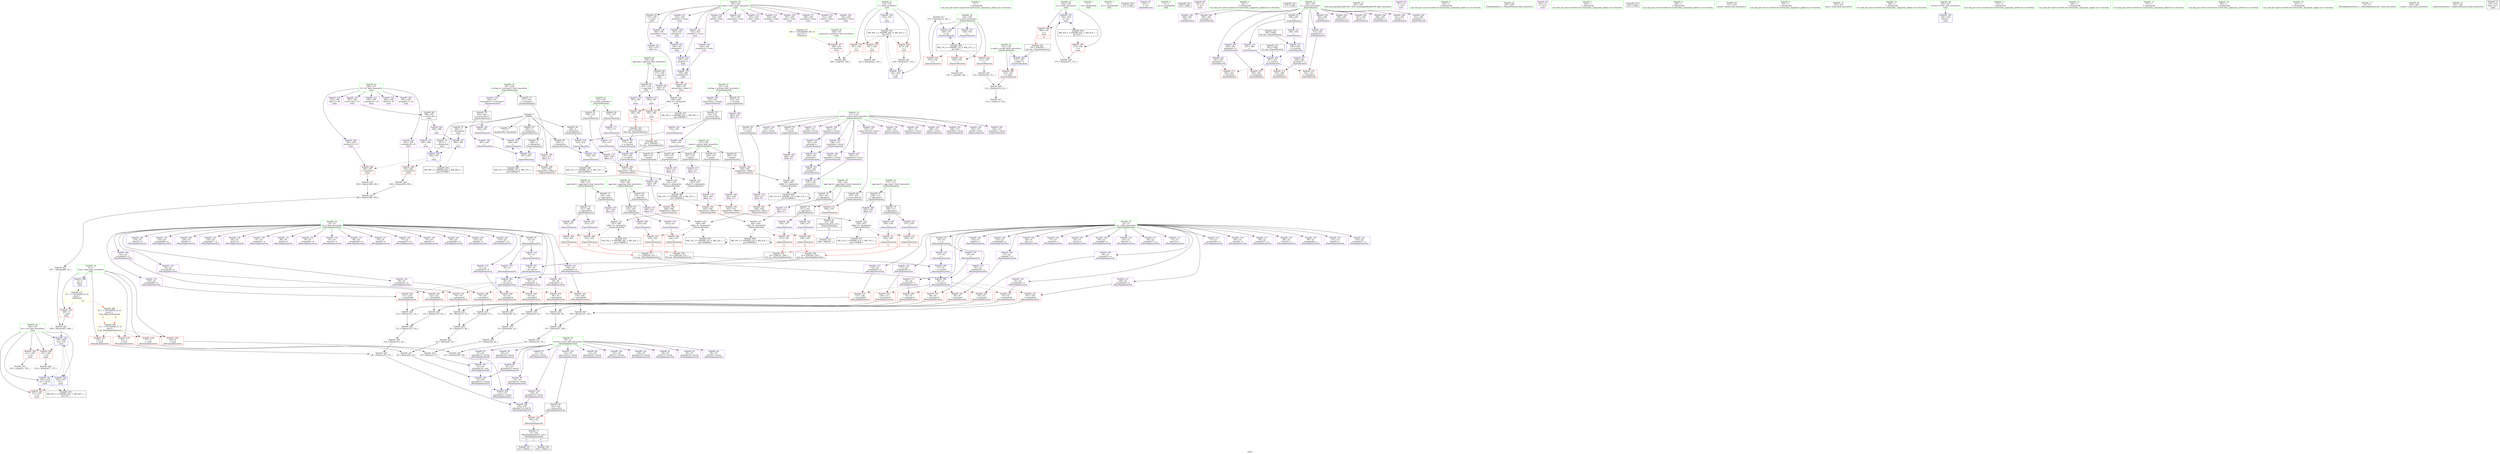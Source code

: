digraph "SVFG" {
	label="SVFG";

	Node0x5561047b0e90 [shape=record,color=grey,label="{NodeID: 0\nNullPtr}"];
	Node0x5561047b0e90 -> Node0x5561047c0250[style=solid];
	Node0x5561047b0e90 -> Node0x5561047c1370[style=solid];
	Node0x5561047b0e90 -> Node0x5561047c1440[style=solid];
	Node0x5561047b0e90 -> Node0x5561047c1510[style=solid];
	Node0x5561047b0e90 -> Node0x5561047c15e0[style=solid];
	Node0x5561047b0e90 -> Node0x5561047c16b0[style=solid];
	Node0x5561047b0e90 -> Node0x5561047c1780[style=solid];
	Node0x5561047dbae0 [shape=record,color=grey,label="{NodeID: 443\n132 = Binary(127, 131, )\n}"];
	Node0x5561047dbae0 -> Node0x5561047dbc60[style=solid];
	Node0x5561047cfde0 [shape=record,color=red,label="{NodeID: 277\n368\<--330\n\<--numCase\nmain\n}"];
	Node0x5561047cfde0 -> Node0x5561047dc3e0[style=solid];
	Node0x5561047c3c10 [shape=record,color=purple,label="{NodeID: 194\n259\<--256\n\<--\n_Z5power6matrixi\n}"];
	Node0x5561047c3c10 -> Node0x5561047cf900[style=solid];
	Node0x5561047c0770 [shape=record,color=purple,label="{NodeID: 111\n64\<--22\narrayidx17\<--a\n_Z8multiply6matrixS_\n}"];
	Node0x5561047bf1f0 [shape=record,color=green,label="{NodeID: 28\n163\<--164\nagg.tmp\<--agg.tmp_field_insensitive\n_Z5power6matrixi\n}"];
	Node0x5561047bf1f0 -> Node0x5561047c23b0[style=solid];
	Node0x5561047bf1f0 -> Node0x5561047c2480[style=solid];
	Node0x5561047f2310 [shape=record,color=black,label="{NodeID: 471\nMR_31V_2 = PHI(MR_31V_3, MR_31V_1, )\npts\{1720000 \}\n}"];
	Node0x5561047f2310 -> Node0x5561047d2270[style=dashed];
	Node0x5561047d14a0 [shape=record,color=blue,label="{NodeID: 305\n113\<--110\narrayidx55\<--rem52\n_Z8multiply6matrixS_\n}"];
	Node0x5561047d14a0 -> Node0x5561047d1570[style=dashed];
	Node0x5561047c52d0 [shape=record,color=purple,label="{NodeID: 222\n356\<--328\ndata8\<--trans\nmain\n}"];
	Node0x5561047c6d90 [shape=record,color=purple,label="{NodeID: 139\n78\<--24\narrayidx28\<--b\n_Z8multiply6matrixS_\n}"];
	Node0x5561047c6d90 -> Node0x5561047ce7f0[style=solid];
	Node0x5561047c19f0 [shape=record,color=black,label="{NodeID: 56\n142\<--141\n\<--coerce.dive\n_Z8multiply6matrixS_\n}"];
	Node0x5561047c19f0 -> Node0x5561047cef40[style=solid];
	Node0x5561047d2b60 [shape=record,color=blue,label="{NodeID: 333\n358\<--360\narrayidx10\<--\nmain\n}"];
	Node0x5561047d2b60 -> Node0x5561047d0e20[style=dashed];
	Node0x5561047ce7f0 [shape=record,color=red,label="{NodeID: 250\n79\<--78\n\<--arrayidx28\n_Z8multiply6matrixS_\n}"];
	Node0x5561047ce7f0 -> Node0x5561047da760[style=solid];
	Node0x5561047c8450 [shape=record,color=purple,label="{NodeID: 167\n195\<--151\narrayidx10\<--retval\n_Z5power6matrixi\n}"];
	Node0x5561047c8450 -> Node0x5561047d1b20[style=solid];
	Node0x5561047c30b0 [shape=record,color=black,label="{NodeID: 84\n377\<--338\n\<--agg.tmp\nmain\n}"];
	Node0x5561047c30b0 -> Node0x5561047cd950[style=solid];
	Node0x5561047b4870 [shape=record,color=green,label="{NodeID: 1\n5\<--1\n\<--dummyObj\nCan only get source location for instruction, argument, global var or function.}"];
	Node0x556104803eb0 [shape=record,color=black,label="{NodeID: 527\n232 = PHI(15, )\n}"];
	Node0x5561047dbc60 [shape=record,color=grey,label="{NodeID: 444\n133 = Binary(123, 132, )\n}"];
	Node0x5561047dbc60 -> Node0x5561047dbde0[style=solid];
	Node0x5561047cfeb0 [shape=record,color=red,label="{NodeID: 278\n367\<--332\n\<--i\nmain\n}"];
	Node0x5561047cfeb0 -> Node0x5561047dc3e0[style=solid];
	Node0x5561047c3ce0 [shape=record,color=purple,label="{NodeID: 195\n264\<--263\n\<--\n_Z5power6matrixi\n}"];
	Node0x5561047c3ce0 -> Node0x5561047d2340[style=solid];
	Node0x5561047c0840 [shape=record,color=purple,label="{NodeID: 112\n65\<--22\narrayidx18\<--a\n_Z8multiply6matrixS_\n}"];
	Node0x5561047c0840 -> Node0x5561047ce580[style=solid];
	Node0x5561047bf2c0 [shape=record,color=green,label="{NodeID: 29\n165\<--166\nagg.tmp12\<--agg.tmp12_field_insensitive\n_Z5power6matrixi\n}"];
	Node0x5561047bf2c0 -> Node0x5561047c2550[style=solid];
	Node0x5561047bf2c0 -> Node0x5561047c2620[style=solid];
	Node0x5561047d1570 [shape=record,color=blue,label="{NodeID: 306\n139\<--136\narrayidx75\<--rem72\n_Z8multiply6matrixS_\n}"];
	Node0x5561047d1570 -> Node0x5561047cef40[style=dashed];
	Node0x5561047c53a0 [shape=record,color=purple,label="{NodeID: 223\n357\<--328\narrayidx9\<--trans\nmain\n}"];
	Node0x5561047c6e60 [shape=record,color=purple,label="{NodeID: 140\n93\<--24\ndata39\<--b\n_Z8multiply6matrixS_\n}"];
	Node0x5561047c1ac0 [shape=record,color=black,label="{NodeID: 57\n15\<--143\n_Z8multiply6matrixS__ret\<--\n_Z8multiply6matrixS_\n|{<s0>4|<s1>8}}"];
	Node0x5561047c1ac0:s0 -> Node0x556104803eb0[style=solid,color=blue];
	Node0x5561047c1ac0:s1 -> Node0x556104804a30[style=solid,color=blue];
	Node0x5561047cb7e0 [shape=record,color=grey,label="{NodeID: 417\n275 = Binary(274, 183, )\n}"];
	Node0x5561047cb7e0 -> Node0x5561047d25b0[style=solid];
	Node0x5561047d2c30 [shape=record,color=blue,label="{NodeID: 334\n332\<--192\ni\<--\nmain\n}"];
	Node0x5561047d2c30 -> Node0x5561047ec510[style=dashed];
	Node0x5561047ce8c0 [shape=record,color=red,label="{NodeID: 251\n92\<--91\n\<--arrayidx38\n_Z8multiply6matrixS_\n}"];
	Node0x5561047ce8c0 -> Node0x5561047d9560[style=solid];
	Node0x5561047c8520 [shape=record,color=purple,label="{NodeID: 168\n278\<--151\ncoerce.dive18\<--retval\n_Z5power6matrixi\n}"];
	Node0x5561047c8520 -> Node0x5561047c2d70[style=solid];
	Node0x5561047c3180 [shape=record,color=black,label="{NodeID: 85\n381\<--338\n\<--agg.tmp\nmain\n}"];
	Node0x5561047c3180 -> Node0x5561047cdaf0[style=solid];
	Node0x5561047c3180 -> Node0x5561047cdbc0[style=solid];
	Node0x5561047b8ac0 [shape=record,color=green,label="{NodeID: 2\n7\<--1\n.str\<--dummyObj\nGlob }"];
	Node0x556104804a30 [shape=record,color=black,label="{NodeID: 528\n261 = PHI(15, )\n}"];
	Node0x5561047dbde0 [shape=record,color=grey,label="{NodeID: 445\n134 = Binary(133, 56, )\n}"];
	Node0x5561047dbde0 -> Node0x5561047dc260[style=solid];
	Node0x5561047cff80 [shape=record,color=red,label="{NodeID: 279\n421\<--332\n\<--i\nmain\n}"];
	Node0x5561047cff80 -> Node0x5561047db960[style=solid];
	Node0x5561047c3db0 [shape=record,color=purple,label="{NodeID: 196\n267\<--263\n\<--\n_Z5power6matrixi\n}"];
	Node0x5561047c3db0 -> Node0x5561047d2410[style=solid];
	Node0x5561047c0910 [shape=record,color=purple,label="{NodeID: 113\n72\<--22\ndata23\<--a\n_Z8multiply6matrixS_\n}"];
	Node0x5561047bf390 [shape=record,color=green,label="{NodeID: 30\n167\<--168\nref.tmp13\<--ref.tmp13_field_insensitive\n_Z5power6matrixi\n}"];
	Node0x5561047bf390 -> Node0x5561047c26f0[style=solid];
	Node0x5561047bf390 -> Node0x5561047c86c0[style=solid];
	Node0x5561047f3330 [shape=record,color=yellow,style=double,label="{NodeID: 473\n2V_1 = ENCHI(MR_2V_0)\npts\{6 \}\nFun[main]|{|<s1>14}}"];
	Node0x5561047f3330 -> Node0x5561047ce170[style=dashed];
	Node0x5561047f3330:s1 -> Node0x5561047f3ef0[style=dashed,color=red];
	Node0x5561047d1640 [shape=record,color=blue,label="{NodeID: 307\n174\<--148\n\<--a.coerce0\n_Z5power6matrixi\n}"];
	Node0x5561047d1640 -> Node0x5561047d1710[style=dashed];
	Node0x5561047c5470 [shape=record,color=purple,label="{NodeID: 224\n358\<--328\narrayidx10\<--trans\nmain\n}"];
	Node0x5561047c5470 -> Node0x5561047d2b60[style=solid];
	Node0x5561047c6f30 [shape=record,color=purple,label="{NodeID: 141\n94\<--24\narrayidx40\<--b\n_Z8multiply6matrixS_\n}"];
	Node0x5561047c1b90 [shape=record,color=black,label="{NodeID: 58\n217\<--151\n\<--retval\n_Z5power6matrixi\n}"];
	Node0x5561047c1b90 -> Node0x5561047c8ba0[style=solid];
	Node0x5561047d9560 [shape=record,color=grey,label="{NodeID: 418\n97 = Binary(92, 96, )\n}"];
	Node0x5561047d9560 -> Node0x5561047db060[style=solid];
	Node0x5561047d2d00 [shape=record,color=blue,label="{NodeID: 335\n334\<--374\nn\<--dec\nmain\n}"];
	Node0x5561047d2d00 -> Node0x5561047d01f0[style=dashed];
	Node0x5561047d2d00 -> Node0x5561047eca10[style=dashed];
	Node0x5561047ce990 [shape=record,color=red,label="{NodeID: 252\n96\<--95\n\<--arrayidx41\n_Z8multiply6matrixS_\n}"];
	Node0x5561047ce990 -> Node0x5561047d9560[style=solid];
	Node0x5561047c85f0 [shape=record,color=purple,label="{NodeID: 169\n233\<--161\ncoerce.dive\<--ref.tmp\n_Z5power6matrixi\n}"];
	Node0x5561047c85f0 -> Node0x5561047c2bd0[style=solid];
	Node0x5561047c3250 [shape=record,color=black,label="{NodeID: 86\n388\<--387\n\<--coerce.dive\nmain\n}"];
	Node0x5561047c3250 -> Node0x5561047cdc90[style=solid];
	Node0x5561047c3250 -> Node0x5561047cdd60[style=solid];
	Node0x5561047bd620 [shape=record,color=green,label="{NodeID: 3\n9\<--1\n.str.1\<--dummyObj\nGlob }"];
	Node0x556104804b30 [shape=record,color=black,label="{NodeID: 529\n316 = PHI()\n}"];
	Node0x5561047dbf60 [shape=record,color=grey,label="{NodeID: 446\n418 = Binary(417, 375, )\n}"];
	Node0x5561047dbf60 -> Node0x5561047d31e0[style=solid];
	Node0x5561047d0050 [shape=record,color=red,label="{NodeID: 280\n427\<--332\n\<--i\nmain\n}"];
	Node0x5561047d0050 -> Node0x5561047db7e0[style=solid];
	Node0x5561047c3e80 [shape=record,color=purple,label="{NodeID: 197\n453\<--270\noffset_0\<--\n}"];
	Node0x5561047c3e80 -> Node0x5561047d24e0[style=solid];
	Node0x5561047c09e0 [shape=record,color=purple,label="{NodeID: 114\n73\<--22\narrayidx24\<--a\n_Z8multiply6matrixS_\n}"];
	Node0x5561047bf460 [shape=record,color=green,label="{NodeID: 31\n169\<--170\nagg.tmp14\<--agg.tmp14_field_insensitive\n_Z5power6matrixi\n}"];
	Node0x5561047bf460 -> Node0x5561047c27c0[style=solid];
	Node0x5561047bf460 -> Node0x5561047c2890[style=solid];
	Node0x5561047d1710 [shape=record,color=blue,label="{NodeID: 308\n176\<--149\n\<--a.coerce1\n_Z5power6matrixi\n}"];
	Node0x5561047d1710 -> Node0x5561047d0870[style=dashed];
	Node0x5561047c5540 [shape=record,color=purple,label="{NodeID: 225\n387\<--336\ncoerce.dive\<--tP\nmain\n}"];
	Node0x5561047c5540 -> Node0x5561047c3250[style=solid];
	Node0x5561047c7000 [shape=record,color=purple,label="{NodeID: 142\n95\<--24\narrayidx41\<--b\n_Z8multiply6matrixS_\n}"];
	Node0x5561047c7000 -> Node0x5561047ce990[style=solid];
	Node0x5561047c1c60 [shape=record,color=black,label="{NodeID: 59\n241\<--151\n\<--retval\n_Z5power6matrixi\n}"];
	Node0x5561047c1c60 -> Node0x5561047c92f0[style=solid];
	Node0x5561047d96e0 [shape=record,color=grey,label="{NodeID: 419\n54 = Binary(44, 53, )\n}"];
	Node0x5561047d96e0 -> Node0x5561047d9860[style=solid];
	Node0x5561047d2dd0 [shape=record,color=blue, style = dotted,label="{NodeID: 336\n456\<--458\noffset_0\<--dummyVal\nmain\n}"];
	Node0x5561047d2dd0 -> Node0x5561047d0530[style=dashed];
	Node0x5561047d2dd0 -> Node0x5561047d0600[style=dashed];
	Node0x5561047d2dd0 -> Node0x5561047ee120[style=dashed];
	Node0x5561047cea60 [shape=record,color=red,label="{NodeID: 253\n101\<--100\n\<--arrayidx45\n_Z8multiply6matrixS_\n}"];
	Node0x5561047cea60 -> Node0x5561047db4e0[style=solid];
	Node0x5561047c86c0 [shape=record,color=purple,label="{NodeID: 170\n262\<--167\ncoerce.dive17\<--ref.tmp13\n_Z5power6matrixi\n}"];
	Node0x5561047c86c0 -> Node0x5561047c2ca0[style=solid];
	Node0x5561047c3320 [shape=record,color=purple,label="{NodeID: 87\n315\<--7\n\<--.str\n_Z5print6matrix\n}"];
	Node0x5561047bd6b0 [shape=record,color=green,label="{NodeID: 4\n11\<--1\n.str.2\<--dummyObj\nGlob }"];
	Node0x556104804c00 [shape=record,color=black,label="{NodeID: 530\n362 = PHI()\n}"];
	Node0x5561047dc0e0 [shape=record,color=grey,label="{NodeID: 447\n409 = Binary(407, 408, )\n}"];
	Node0x5561047dc0e0 -> Node0x5561047d3040[style=solid];
	Node0x5561047d0120 [shape=record,color=red,label="{NodeID: 281\n373\<--334\n\<--n\nmain\n}"];
	Node0x5561047d0120 -> Node0x5561047dabe0[style=solid];
	Node0x5561047c3f50 [shape=record,color=purple,label="{NodeID: 198\n454\<--271\noffset_0\<--\n}"];
	Node0x5561047c3f50 -> Node0x5561047d0d50[style=solid];
	Node0x5561047c5a90 [shape=record,color=purple,label="{NodeID: 115\n74\<--22\narrayidx25\<--a\n_Z8multiply6matrixS_\n}"];
	Node0x5561047c5a90 -> Node0x5561047ce720[style=solid];
	Node0x5561047bf530 [shape=record,color=green,label="{NodeID: 32\n171\<--172\nagg.tmp15\<--agg.tmp15_field_insensitive\n_Z5power6matrixi\n}"];
	Node0x5561047bf530 -> Node0x5561047c2960[style=solid];
	Node0x5561047bf530 -> Node0x5561047c2a30[style=solid];
	Node0x5561047f3520 [shape=record,color=yellow,style=double,label="{NodeID: 475\n38V_1 = ENCHI(MR_38V_0)\npts\{331 \}\nFun[main]}"];
	Node0x5561047f3520 -> Node0x5561047cfde0[style=dashed];
	Node0x5561047d17e0 [shape=record,color=blue,label="{NodeID: 309\n155\<--150\nn.addr\<--n\n_Z5power6matrixi\n}"];
	Node0x5561047d17e0 -> Node0x5561047cf010[style=dashed];
	Node0x5561047c5610 [shape=record,color=purple,label="{NodeID: 226\n395\<--336\ndata13\<--tP\nmain\n}"];
	Node0x5561047c70d0 [shape=record,color=purple,label="{NodeID: 143\n102\<--24\ndata46\<--b\n_Z8multiply6matrixS_\n}"];
	Node0x5561047c1d30 [shape=record,color=black,label="{NodeID: 60\n173\<--153\n\<--a\n_Z5power6matrixi\n}"];
	Node0x5561047c1d30 -> Node0x5561047c8790[style=solid];
	Node0x5561047c1d30 -> Node0x5561047c8860[style=solid];
	Node0x5561047d9860 [shape=record,color=grey,label="{NodeID: 420\n55 = Binary(54, 56, )\n}"];
	Node0x5561047d9860 -> Node0x5561047daa60[style=solid];
	Node0x5561047d2ea0 [shape=record,color=blue,label="{NodeID: 337\n389\<--390\n\<--\nmain\n}"];
	Node0x5561047d2ea0 -> Node0x5561047d2f70[style=dashed];
	Node0x5561047ceb30 [shape=record,color=red,label="{NodeID: 254\n105\<--104\n\<--arrayidx48\n_Z8multiply6matrixS_\n}"];
	Node0x5561047ceb30 -> Node0x5561047db4e0[style=solid];
	Node0x5561047c8790 [shape=record,color=purple,label="{NodeID: 171\n174\<--173\n\<--\n_Z5power6matrixi\n}"];
	Node0x5561047c8790 -> Node0x5561047d1640[style=solid];
	Node0x5561047c33f0 [shape=record,color=purple,label="{NodeID: 88\n361\<--9\n\<--.str.1\nmain\n}"];
	Node0x5561047b9df0 [shape=record,color=green,label="{NodeID: 5\n56\<--1\n\<--dummyObj\nCan only get source location for instruction, argument, global var or function.}"];
	Node0x556104804cd0 [shape=record,color=black,label="{NodeID: 531\n372 = PHI()\n}"];
	Node0x5561047dc260 [shape=record,color=grey,label="{NodeID: 448\n136 = Binary(134, 135, )\n}"];
	Node0x5561047dc260 -> Node0x5561047d1570[style=solid];
	Node0x5561047d01f0 [shape=record,color=red,label="{NodeID: 282\n380\<--334\n\<--n\nmain\n|{<s0>14}}"];
	Node0x5561047d01f0:s0 -> Node0x556104805c50[style=solid,color=red];
	Node0x5561047c4020 [shape=record,color=purple,label="{NodeID: 199\n299\<--292\ndata\<--a\n_Z5print6matrix\n}"];
	Node0x5561047c5b20 [shape=record,color=purple,label="{NodeID: 116\n89\<--22\ndata36\<--a\n_Z8multiply6matrixS_\n}"];
	Node0x5561047bf600 [shape=record,color=green,label="{NodeID: 33\n202\<--203\nllvm.memcpy.p0i8.p0i8.i64\<--llvm.memcpy.p0i8.p0i8.i64_field_insensitive\n}"];
	Node0x5561047d18b0 [shape=record,color=blue,label="{NodeID: 310\n181\<--183\narrayidx1\<--\n_Z5power6matrixi\n}"];
	Node0x5561047d18b0 -> Node0x5561047d1980[style=dashed];
	Node0x5561047c56e0 [shape=record,color=purple,label="{NodeID: 227\n396\<--336\narrayidx14\<--tP\nmain\n}"];
	Node0x5561047c71a0 [shape=record,color=purple,label="{NodeID: 144\n103\<--24\narrayidx47\<--b\n_Z8multiply6matrixS_\n}"];
	Node0x5561047c1e00 [shape=record,color=black,label="{NodeID: 61\n198\<--153\n\<--a\n_Z5power6matrixi\n}"];
	Node0x5561047c1e00 -> Node0x5561047c8a00[style=solid];
	Node0x5561047d99e0 [shape=record,color=grey,label="{NodeID: 421\n53 = Binary(48, 52, )\n}"];
	Node0x5561047d99e0 -> Node0x5561047d96e0[style=solid];
	Node0x5561047d2f70 [shape=record,color=blue,label="{NodeID: 338\n392\<--393\n\<--\nmain\n}"];
	Node0x5561047d2f70 -> Node0x5561047d06d0[style=dashed];
	Node0x5561047d2f70 -> Node0x5561047d07a0[style=dashed];
	Node0x5561047d2f70 -> Node0x5561047ed410[style=dashed];
	Node0x5561047cec00 [shape=record,color=red,label="{NodeID: 255\n118\<--117\n\<--arrayidx58\n_Z8multiply6matrixS_\n}"];
	Node0x5561047cec00 -> Node0x5561047da460[style=solid];
	Node0x5561047c8860 [shape=record,color=purple,label="{NodeID: 172\n176\<--173\n\<--\n_Z5power6matrixi\n}"];
	Node0x5561047c8860 -> Node0x5561047d1710[style=solid];
	Node0x5561047c34c0 [shape=record,color=purple,label="{NodeID: 89\n371\<--9\n\<--.str.1\nmain\n}"];
	Node0x5561047b9e80 [shape=record,color=green,label="{NodeID: 6\n183\<--1\n\<--dummyObj\nCan only get source location for instruction, argument, global var or function.}"];
	Node0x556104804dd0 [shape=record,color=black,label="{NodeID: 532\n386 = PHI(147, )\n}"];
	Node0x5561047dc3e0 [shape=record,color=grey,label="{NodeID: 449\n369 = cmp(367, 368, )\n}"];
	Node0x5561047d02c0 [shape=record,color=red,label="{NodeID: 283\n411\<--340\n\<--res\nmain\n}"];
	Node0x5561047d02c0 -> Node0x5561047dc860[style=solid];
	Node0x5561047c40f0 [shape=record,color=purple,label="{NodeID: 200\n300\<--292\narrayidx\<--a\n_Z5print6matrix\n}"];
	Node0x5561047c5bb0 [shape=record,color=purple,label="{NodeID: 117\n90\<--22\narrayidx37\<--a\n_Z8multiply6matrixS_\n}"];
	Node0x5561047bf700 [shape=record,color=green,label="{NodeID: 34\n287\<--288\n_Z5print6matrix\<--_Z5print6matrix_field_insensitive\n}"];
	Node0x5561047d1980 [shape=record,color=blue,label="{NodeID: 311\n186\<--183\narrayidx4\<--\n_Z5power6matrixi\n}"];
	Node0x5561047d1980 -> Node0x5561047d1a50[style=dashed];
	Node0x5561047c57b0 [shape=record,color=purple,label="{NodeID: 228\n397\<--336\narrayidx15\<--tP\nmain\n}"];
	Node0x5561047c57b0 -> Node0x5561047d06d0[style=solid];
	Node0x5561047c7270 [shape=record,color=purple,label="{NodeID: 145\n104\<--24\narrayidx48\<--b\n_Z8multiply6matrixS_\n}"];
	Node0x5561047c7270 -> Node0x5561047ceb30[style=solid];
	Node0x5561047c1ed0 [shape=record,color=black,label="{NodeID: 62\n197\<--157\n\<--power\n_Z5power6matrixi\n}"];
	Node0x5561047c1ed0 -> Node0x5561047c8930[style=solid];
	Node0x5561047d9b60 [shape=record,color=grey,label="{NodeID: 422\n407 = Binary(406, 56, )\n}"];
	Node0x5561047d9b60 -> Node0x5561047dc0e0[style=solid];
	Node0x5561047d3040 [shape=record,color=blue,label="{NodeID: 339\n340\<--409\nres\<--rem\nmain\n}"];
	Node0x5561047d3040 -> Node0x5561047d02c0[style=dashed];
	Node0x5561047d3040 -> Node0x5561047d0390[style=dashed];
	Node0x5561047d3040 -> Node0x5561047d3110[style=dashed];
	Node0x5561047d3040 -> Node0x5561047d31e0[style=dashed];
	Node0x5561047cecd0 [shape=record,color=red,label="{NodeID: 256\n122\<--121\n\<--arrayidx61\n_Z8multiply6matrixS_\n}"];
	Node0x5561047cecd0 -> Node0x5561047da460[style=solid];
	Node0x5561047c8930 [shape=record,color=purple,label="{NodeID: 173\n435\<--197\noffset_0\<--\n}"];
	Node0x5561047c8930 -> Node0x5561047d1bf0[style=solid];
	Node0x5561047c3590 [shape=record,color=purple,label="{NodeID: 90\n424\<--11\n\<--.str.2\nmain\n}"];
	Node0x5561047b9f10 [shape=record,color=green,label="{NodeID: 7\n192\<--1\n\<--dummyObj\nCan only get source location for instruction, argument, global var or function.}"];
	Node0x556104804f70 [shape=record,color=black,label="{NodeID: 533\n425 = PHI()\n}"];
	Node0x5561047dc560 [shape=record,color=grey,label="{NodeID: 450\n207 = cmp(206, 208, )\n}"];
	Node0x5561047d0390 [shape=record,color=red,label="{NodeID: 284\n417\<--340\n\<--res\nmain\n}"];
	Node0x5561047d0390 -> Node0x5561047dbf60[style=solid];
	Node0x5561047c41c0 [shape=record,color=purple,label="{NodeID: 201\n301\<--292\narrayidx1\<--a\n_Z5print6matrix\n}"];
	Node0x5561047c41c0 -> Node0x5561047cfaa0[style=solid];
	Node0x5561047c5c80 [shape=record,color=purple,label="{NodeID: 118\n91\<--22\narrayidx38\<--a\n_Z8multiply6matrixS_\n}"];
	Node0x5561047c5c80 -> Node0x5561047ce8c0[style=solid];
	Node0x5561047bf800 [shape=record,color=green,label="{NodeID: 35\n292\<--293\na\<--a_field_insensitive\n_Z5print6matrix\n}"];
	Node0x5561047bf800 -> Node0x5561047c2f10[style=solid];
	Node0x5561047bf800 -> Node0x5561047c4020[style=solid];
	Node0x5561047bf800 -> Node0x5561047c40f0[style=solid];
	Node0x5561047bf800 -> Node0x5561047c41c0[style=solid];
	Node0x5561047bf800 -> Node0x5561047c4290[style=solid];
	Node0x5561047bf800 -> Node0x5561047c4360[style=solid];
	Node0x5561047bf800 -> Node0x5561047c4430[style=solid];
	Node0x5561047bf800 -> Node0x5561047c4500[style=solid];
	Node0x5561047bf800 -> Node0x5561047c45d0[style=solid];
	Node0x5561047bf800 -> Node0x5561047c46a0[style=solid];
	Node0x5561047bf800 -> Node0x5561047c4770[style=solid];
	Node0x5561047bf800 -> Node0x5561047c4840[style=solid];
	Node0x5561047bf800 -> Node0x5561047c4910[style=solid];
	Node0x5561047d1a50 [shape=record,color=blue,label="{NodeID: 312\n190\<--192\narrayidx7\<--\n_Z5power6matrixi\n}"];
	Node0x5561047d1a50 -> Node0x5561047d1b20[style=dashed];
	Node0x5561047c5880 [shape=record,color=purple,label="{NodeID: 229\n400\<--336\ndata16\<--tP\nmain\n}"];
	Node0x5561047c7340 [shape=record,color=purple,label="{NodeID: 146\n119\<--24\ndata59\<--b\n_Z8multiply6matrixS_\n}"];
	Node0x5561047c1fa0 [shape=record,color=black,label="{NodeID: 63\n220\<--157\n\<--power\n_Z5power6matrixi\n}"];
	Node0x5561047c1fa0 -> Node0x5561047c8d40[style=solid];
	Node0x5561047d9ce0 [shape=record,color=grey,label="{NodeID: 423\n406 = Binary(399, 404, )\n}"];
	Node0x5561047d9ce0 -> Node0x5561047d9b60[style=solid];
	Node0x5561047d3110 [shape=record,color=blue,label="{NodeID: 340\n340\<--415\nres\<--\nmain\n}"];
	Node0x5561047d3110 -> Node0x5561047d0460[style=dashed];
	Node0x5561047d3110 -> Node0x5561047ecf10[style=dashed];
	Node0x5561047ceda0 [shape=record,color=red,label="{NodeID: 257\n127\<--126\n\<--arrayidx65\n_Z8multiply6matrixS_\n}"];
	Node0x5561047ceda0 -> Node0x5561047dbae0[style=solid];
	Node0x5561047c8a00 [shape=record,color=purple,label="{NodeID: 174\n436\<--198\noffset_0\<--\n}"];
	Node0x5561047c8a00 -> Node0x5561047d0870[style=solid];
	Node0x5561047c3660 [shape=record,color=purple,label="{NodeID: 91\n59\<--20\ndata13\<--retval\n_Z8multiply6matrixS_\n}"];
	Node0x5561047bd960 [shape=record,color=green,label="{NodeID: 8\n200\<--1\n\<--dummyObj\nCan only get source location for instruction, argument, global var or function.}"];
	Node0x556104805040 [shape=record,color=black,label="{NodeID: 534\n290 = PHI()\n0th arg _Z5print6matrix }"];
	Node0x556104805040 -> Node0x5561047d2680[style=solid];
	Node0x5561047dc6e0 [shape=record,color=grey,label="{NodeID: 451\n214 = cmp(213, 192, )\n}"];
	Node0x5561047d0460 [shape=record,color=red,label="{NodeID: 285\n423\<--340\n\<--res\nmain\n}"];
	Node0x5561047c4290 [shape=record,color=purple,label="{NodeID: 202\n303\<--292\ndata2\<--a\n_Z5print6matrix\n}"];
	Node0x5561047c5d50 [shape=record,color=purple,label="{NodeID: 119\n98\<--22\ndata43\<--a\n_Z8multiply6matrixS_\n}"];
	Node0x5561047bf8d0 [shape=record,color=green,label="{NodeID: 36\n317\<--318\nprintf\<--printf_field_insensitive\n}"];
	Node0x5561047d1b20 [shape=record,color=blue,label="{NodeID: 313\n195\<--192\narrayidx10\<--\n_Z5power6matrixi\n}"];
	Node0x5561047d1b20 -> Node0x5561047f0010[style=dashed];
	Node0x5561047c5950 [shape=record,color=purple,label="{NodeID: 230\n401\<--336\narrayidx17\<--tP\nmain\n}"];
	Node0x5561047c7410 [shape=record,color=purple,label="{NodeID: 147\n120\<--24\narrayidx60\<--b\n_Z8multiply6matrixS_\n}"];
	Node0x5561047c2070 [shape=record,color=black,label="{NodeID: 64\n246\<--157\n\<--power\n_Z5power6matrixi\n}"];
	Node0x5561047c2070 -> Node0x5561047c9560[style=solid];
	Node0x5561047d9e60 [shape=record,color=grey,label="{NodeID: 424\n404 = Binary(403, 405, )\n}"];
	Node0x5561047d9e60 -> Node0x5561047d9ce0[style=solid];
	Node0x5561047d31e0 [shape=record,color=blue,label="{NodeID: 341\n340\<--418\nres\<--dec22\nmain\n}"];
	Node0x5561047d31e0 -> Node0x5561047d0460[style=dashed];
	Node0x5561047d31e0 -> Node0x5561047ecf10[style=dashed];
	Node0x5561047cee70 [shape=record,color=red,label="{NodeID: 258\n131\<--130\n\<--arrayidx68\n_Z8multiply6matrixS_\n}"];
	Node0x5561047cee70 -> Node0x5561047dbae0[style=solid];
	Node0x5561047c8ad0 [shape=record,color=purple,label="{NodeID: 175\n438\<--216\noffset_0\<--\n}"];
	Node0x5561047c8ad0 -> Node0x5561047d1d90[style=solid];
	Node0x5561047c3730 [shape=record,color=purple,label="{NodeID: 92\n60\<--20\narrayidx14\<--retval\n_Z8multiply6matrixS_\n}"];
	Node0x5561047bd9f0 [shape=record,color=green,label="{NodeID: 9\n201\<--1\n\<--dummyObj\nCan only get source location for instruction, argument, global var or function.}"];
	Node0x556104805170 [shape=record,color=black,label="{NodeID: 535\n291 = PHI()\n1st arg _Z5print6matrix }"];
	Node0x556104805170 -> Node0x5561047d2750[style=solid];
	Node0x5561047dc860 [shape=record,color=grey,label="{NodeID: 452\n412 = cmp(411, 192, )\n}"];
	Node0x5561047d0530 [shape=record,color=red,label="{NodeID: 286\n383\<--382\n\<--\nmain\n|{<s0>14}}"];
	Node0x5561047d0530:s0 -> Node0x556104805a30[style=solid,color=red];
	Node0x5561047c4360 [shape=record,color=purple,label="{NodeID: 203\n304\<--292\narrayidx3\<--a\n_Z5print6matrix\n}"];
	Node0x5561047c5e20 [shape=record,color=purple,label="{NodeID: 120\n99\<--22\narrayidx44\<--a\n_Z8multiply6matrixS_\n}"];
	Node0x5561047bf9d0 [shape=record,color=green,label="{NodeID: 37\n323\<--324\nmain\<--main_field_insensitive\n}"];
	Node0x5561047d1bf0 [shape=record,color=blue, style = dotted,label="{NodeID: 314\n435\<--437\noffset_0\<--dummyVal\n_Z5power6matrixi\n}"];
	Node0x5561047d1bf0 -> Node0x5561047f0510[style=dashed];
	Node0x5561047cd8c0 [shape=record,color=purple,label="{NodeID: 231\n402\<--336\narrayidx18\<--tP\nmain\n}"];
	Node0x5561047cd8c0 -> Node0x5561047d07a0[style=solid];
	Node0x5561047c74e0 [shape=record,color=purple,label="{NodeID: 148\n121\<--24\narrayidx61\<--b\n_Z8multiply6matrixS_\n}"];
	Node0x5561047c74e0 -> Node0x5561047cecd0[style=solid];
	Node0x5561047c2140 [shape=record,color=black,label="{NodeID: 65\n249\<--157\n\<--power\n_Z5power6matrixi\n}"];
	Node0x5561047c2140 -> Node0x5561047c9700[style=solid];
	Node0x5561047d9fe0 [shape=record,color=grey,label="{NodeID: 425\n399 = Binary(398, 360, )\n}"];
	Node0x5561047d9fe0 -> Node0x5561047d9ce0[style=solid];
	Node0x5561047d32b0 [shape=record,color=blue,label="{NodeID: 342\n332\<--428\ni\<--inc\nmain\n}"];
	Node0x5561047d32b0 -> Node0x5561047ec510[style=dashed];
	Node0x5561047cef40 [shape=record,color=red,label="{NodeID: 259\n143\<--142\n\<--\n_Z8multiply6matrixS_\n}"];
	Node0x5561047cef40 -> Node0x5561047c1ac0[style=solid];
	Node0x5561047c8ba0 [shape=record,color=purple,label="{NodeID: 176\n439\<--217\noffset_0\<--\n}"];
	Node0x5561047c8ba0 -> Node0x5561047d0940[style=solid];
	Node0x5561047c3800 [shape=record,color=purple,label="{NodeID: 93\n61\<--20\narrayidx15\<--retval\n_Z8multiply6matrixS_\n}"];
	Node0x5561047c3800 -> Node0x5561047d1300[style=solid];
	Node0x5561047bda80 [shape=record,color=green,label="{NodeID: 10\n208\<--1\n\<--dummyObj\nCan only get source location for instruction, argument, global var or function.}"];
	Node0x556104805270 [shape=record,color=black,label="{NodeID: 536\n16 = PHI(224, 253, )\n0th arg _Z8multiply6matrixS_ }"];
	Node0x556104805270 -> Node0x5561047d0fc0[style=solid];
	Node0x5561047ec510 [shape=record,color=black,label="{NodeID: 453\nMR_40V_3 = PHI(MR_40V_4, MR_40V_2, )\npts\{333 \}\n}"];
	Node0x5561047ec510 -> Node0x5561047cfeb0[style=dashed];
	Node0x5561047ec510 -> Node0x5561047cff80[style=dashed];
	Node0x5561047ec510 -> Node0x5561047d0050[style=dashed];
	Node0x5561047ec510 -> Node0x5561047d32b0[style=dashed];
	Node0x5561047d0600 [shape=record,color=red,label="{NodeID: 287\n385\<--384\n\<--\nmain\n|{<s0>14}}"];
	Node0x5561047d0600:s0 -> Node0x556104805b40[style=solid,color=red];
	Node0x5561047c4430 [shape=record,color=purple,label="{NodeID: 204\n305\<--292\narrayidx4\<--a\n_Z5print6matrix\n}"];
	Node0x5561047c4430 -> Node0x5561047cfb70[style=solid];
	Node0x5561047c5ef0 [shape=record,color=purple,label="{NodeID: 121\n100\<--22\narrayidx45\<--a\n_Z8multiply6matrixS_\n}"];
	Node0x5561047c5ef0 -> Node0x5561047cea60[style=solid];
	Node0x5561047bfad0 [shape=record,color=green,label="{NodeID: 38\n326\<--327\nretval\<--retval_field_insensitive\nmain\n}"];
	Node0x5561047bfad0 -> Node0x5561047d2820[style=solid];
	Node0x5561047d1cc0 [shape=record,color=blue,label="{NodeID: 315\n159\<--192\ni\<--\n_Z5power6matrixi\n}"];
	Node0x5561047d1cc0 -> Node0x5561047efb10[style=dashed];
	Node0x5561047cd950 [shape=record,color=purple,label="{NodeID: 232\n456\<--377\noffset_0\<--\n}"];
	Node0x5561047cd950 -> Node0x5561047d2dd0[style=solid];
	Node0x5561047c75b0 [shape=record,color=purple,label="{NodeID: 149\n128\<--24\ndata66\<--b\n_Z8multiply6matrixS_\n}"];
	Node0x5561047c2210 [shape=record,color=black,label="{NodeID: 66\n270\<--157\n\<--power\n_Z5power6matrixi\n}"];
	Node0x5561047c2210 -> Node0x5561047c3e80[style=solid];
	Node0x5561047da160 [shape=record,color=grey,label="{NodeID: 426\n82 = Binary(81, 56, )\n}"];
	Node0x5561047da160 -> Node0x5561047da2e0[style=solid];
	Node0x5561047cf010 [shape=record,color=red,label="{NodeID: 260\n210\<--155\n\<--n.addr\n_Z5power6matrixi\n}"];
	Node0x5561047cf010 -> Node0x5561047db660[style=solid];
	Node0x5561047c8c70 [shape=record,color=purple,label="{NodeID: 177\n441\<--219\noffset_0\<--\n}"];
	Node0x5561047c8c70 -> Node0x5561047d1e60[style=solid];
	Node0x5561047c38d0 [shape=record,color=purple,label="{NodeID: 94\n85\<--20\ndata33\<--retval\n_Z8multiply6matrixS_\n}"];
	Node0x5561047be350 [shape=record,color=green,label="{NodeID: 11\n355\<--1\n\<--dummyObj\nCan only get source location for instruction, argument, global var or function.}"];
	Node0x556104805510 [shape=record,color=black,label="{NodeID: 537\n17 = PHI(226, 255, )\n1st arg _Z8multiply6matrixS_ }"];
	Node0x556104805510 -> Node0x5561047d1090[style=solid];
	Node0x5561047eca10 [shape=record,color=black,label="{NodeID: 454\nMR_42V_2 = PHI(MR_42V_3, MR_42V_1, )\npts\{335 \}\n}"];
	Node0x5561047eca10 -> Node0x5561047d0120[style=dashed];
	Node0x5561047eca10 -> Node0x5561047d2d00[style=dashed];
	Node0x5561047d06d0 [shape=record,color=red,label="{NodeID: 288\n398\<--397\n\<--arrayidx15\nmain\n}"];
	Node0x5561047d06d0 -> Node0x5561047d9fe0[style=solid];
	Node0x5561047c4500 [shape=record,color=purple,label="{NodeID: 205\n307\<--292\ndata5\<--a\n_Z5print6matrix\n}"];
	Node0x5561047c5fc0 [shape=record,color=purple,label="{NodeID: 122\n115\<--22\ndata56\<--a\n_Z8multiply6matrixS_\n}"];
	Node0x5561047bfba0 [shape=record,color=green,label="{NodeID: 39\n328\<--329\ntrans\<--trans_field_insensitive\nmain\n}"];
	Node0x5561047bfba0 -> Node0x5561047c2fe0[style=solid];
	Node0x5561047bfba0 -> Node0x5561047c4b80[style=solid];
	Node0x5561047bfba0 -> Node0x5561047c4c50[style=solid];
	Node0x5561047bfba0 -> Node0x5561047c4d20[style=solid];
	Node0x5561047bfba0 -> Node0x5561047c4df0[style=solid];
	Node0x5561047bfba0 -> Node0x5561047c4ec0[style=solid];
	Node0x5561047bfba0 -> Node0x5561047c4f90[style=solid];
	Node0x5561047bfba0 -> Node0x5561047c5060[style=solid];
	Node0x5561047bfba0 -> Node0x5561047c5130[style=solid];
	Node0x5561047bfba0 -> Node0x5561047c5200[style=solid];
	Node0x5561047bfba0 -> Node0x5561047c52d0[style=solid];
	Node0x5561047bfba0 -> Node0x5561047c53a0[style=solid];
	Node0x5561047bfba0 -> Node0x5561047c5470[style=solid];
	Node0x5561047f3b40 [shape=record,color=yellow,style=double,label="{NodeID: 482\n2V_1 = ENCHI(MR_2V_0)\npts\{6 \}\nFun[_Z8multiply6matrixS_]}"];
	Node0x5561047f3b40 -> Node0x5561047cde30[style=dashed];
	Node0x5561047f3b40 -> Node0x5561047cdf00[style=dashed];
	Node0x5561047f3b40 -> Node0x5561047cdfd0[style=dashed];
	Node0x5561047f3b40 -> Node0x5561047ce0a0[style=dashed];
	Node0x5561047d1d90 [shape=record,color=blue, style = dotted,label="{NodeID: 316\n438\<--440\noffset_0\<--dummyVal\n_Z5power6matrixi\n}"];
	Node0x5561047d1d90 -> Node0x5561047cf350[style=dashed];
	Node0x5561047d1d90 -> Node0x5561047cf420[style=dashed];
	Node0x5561047d1d90 -> Node0x5561047f0f10[style=dashed];
	Node0x5561047cda20 [shape=record,color=purple,label="{NodeID: 233\n457\<--378\noffset_0\<--\n}"];
	Node0x5561047cda20 -> Node0x5561047d0e20[style=solid];
	Node0x5561047c7680 [shape=record,color=purple,label="{NodeID: 150\n129\<--24\narrayidx67\<--b\n_Z8multiply6matrixS_\n}"];
	Node0x5561047c22e0 [shape=record,color=black,label="{NodeID: 67\n242\<--161\n\<--ref.tmp\n_Z5power6matrixi\n}"];
	Node0x5561047c22e0 -> Node0x5561047c93c0[style=solid];
	Node0x5561047da2e0 [shape=record,color=grey,label="{NodeID: 427\n84 = Binary(82, 83, )\n}"];
	Node0x5561047da2e0 -> Node0x5561047d13d0[style=solid];
	Node0x5561047cf0e0 [shape=record,color=red,label="{NodeID: 261\n206\<--159\n\<--i\n_Z5power6matrixi\n}"];
	Node0x5561047cf0e0 -> Node0x5561047dc560[style=solid];
	Node0x5561047c8d40 [shape=record,color=purple,label="{NodeID: 178\n442\<--220\noffset_0\<--\n}"];
	Node0x5561047c8d40 -> Node0x5561047d0a10[style=solid];
	Node0x5561047c39a0 [shape=record,color=purple,label="{NodeID: 95\n86\<--20\narrayidx34\<--retval\n_Z8multiply6matrixS_\n}"];
	Node0x5561047be3e0 [shape=record,color=green,label="{NodeID: 12\n360\<--1\n\<--dummyObj\nCan only get source location for instruction, argument, global var or function.}"];
	Node0x556104805690 [shape=record,color=black,label="{NodeID: 538\n18 = PHI(229, 258, )\n2nd arg _Z8multiply6matrixS_ }"];
	Node0x556104805690 -> Node0x5561047d1160[style=solid];
	Node0x5561047ecf10 [shape=record,color=black,label="{NodeID: 455\nMR_44V_2 = PHI(MR_44V_5, MR_44V_1, )\npts\{341 \}\n}"];
	Node0x5561047ecf10 -> Node0x5561047d3040[style=dashed];
	Node0x5561047d07a0 [shape=record,color=red,label="{NodeID: 289\n403\<--402\n\<--arrayidx18\nmain\n}"];
	Node0x5561047d07a0 -> Node0x5561047d9e60[style=solid];
	Node0x5561047c45d0 [shape=record,color=purple,label="{NodeID: 206\n308\<--292\narrayidx6\<--a\n_Z5print6matrix\n}"];
	Node0x5561047c6090 [shape=record,color=purple,label="{NodeID: 123\n116\<--22\narrayidx57\<--a\n_Z8multiply6matrixS_\n}"];
	Node0x5561047bfc70 [shape=record,color=green,label="{NodeID: 40\n330\<--331\nnumCase\<--numCase_field_insensitive\nmain\n}"];
	Node0x5561047bfc70 -> Node0x5561047cfde0[style=solid];
	Node0x5561047d1e60 [shape=record,color=blue, style = dotted,label="{NodeID: 317\n441\<--443\noffset_0\<--dummyVal\n_Z5power6matrixi\n}"];
	Node0x5561047d1e60 -> Node0x5561047cf4f0[style=dashed];
	Node0x5561047d1e60 -> Node0x5561047cf5c0[style=dashed];
	Node0x5561047d1e60 -> Node0x5561047f1410[style=dashed];
	Node0x5561047cdaf0 [shape=record,color=purple,label="{NodeID: 234\n382\<--381\n\<--\nmain\n}"];
	Node0x5561047cdaf0 -> Node0x5561047d0530[style=solid];
	Node0x5561047c7750 [shape=record,color=purple,label="{NodeID: 151\n130\<--24\narrayidx68\<--b\n_Z8multiply6matrixS_\n}"];
	Node0x5561047c7750 -> Node0x5561047cee70[style=solid];
	Node0x5561047c23b0 [shape=record,color=black,label="{NodeID: 68\n216\<--163\n\<--agg.tmp\n_Z5power6matrixi\n}"];
	Node0x5561047c23b0 -> Node0x5561047c8ad0[style=solid];
	Node0x5561047da460 [shape=record,color=grey,label="{NodeID: 428\n123 = Binary(118, 122, )\n}"];
	Node0x5561047da460 -> Node0x5561047dbc60[style=solid];
	Node0x5561047cf1b0 [shape=record,color=red,label="{NodeID: 262\n211\<--159\n\<--i\n_Z5power6matrixi\n}"];
	Node0x5561047cf1b0 -> Node0x5561047daee0[style=solid];
	Node0x5561047c8e10 [shape=record,color=purple,label="{NodeID: 179\n223\<--222\n\<--\n_Z5power6matrixi\n}"];
	Node0x5561047c8e10 -> Node0x5561047cf350[style=solid];
	Node0x5561047c0b60 [shape=record,color=purple,label="{NodeID: 96\n87\<--20\narrayidx35\<--retval\n_Z8multiply6matrixS_\n}"];
	Node0x5561047c0b60 -> Node0x5561047d13d0[style=solid];
	Node0x5561047be4a0 [shape=record,color=green,label="{NodeID: 13\n375\<--1\n\<--dummyObj\nCan only get source location for instruction, argument, global var or function.}"];
	Node0x556104805810 [shape=record,color=black,label="{NodeID: 539\n19 = PHI(231, 260, )\n3rd arg _Z8multiply6matrixS_ }"];
	Node0x556104805810 -> Node0x5561047d1230[style=solid];
	Node0x5561047ed410 [shape=record,color=black,label="{NodeID: 456\nMR_48V_2 = PHI(MR_48V_4, MR_48V_1, )\npts\{3370000 \}\n}"];
	Node0x5561047ed410 -> Node0x5561047d2ea0[style=dashed];
	Node0x5561047d0870 [shape=record,color=red,label="{NodeID: 290\n437\<--436\ndummyVal\<--offset_0\n_Z5power6matrixi\n}"];
	Node0x5561047d0870 -> Node0x5561047d1bf0[style=solid];
	Node0x5561047c46a0 [shape=record,color=purple,label="{NodeID: 207\n309\<--292\narrayidx7\<--a\n_Z5print6matrix\n}"];
	Node0x5561047c46a0 -> Node0x5561047cfc40[style=solid];
	Node0x5561047c6160 [shape=record,color=purple,label="{NodeID: 124\n117\<--22\narrayidx58\<--a\n_Z8multiply6matrixS_\n}"];
	Node0x5561047c6160 -> Node0x5561047cec00[style=solid];
	Node0x5561047bfd40 [shape=record,color=green,label="{NodeID: 41\n332\<--333\ni\<--i_field_insensitive\nmain\n}"];
	Node0x5561047bfd40 -> Node0x5561047cfeb0[style=solid];
	Node0x5561047bfd40 -> Node0x5561047cff80[style=solid];
	Node0x5561047bfd40 -> Node0x5561047d0050[style=solid];
	Node0x5561047bfd40 -> Node0x5561047d2c30[style=solid];
	Node0x5561047bfd40 -> Node0x5561047d32b0[style=solid];
	Node0x5561047d1f30 [shape=record,color=blue,label="{NodeID: 318\n235\<--236\n\<--\n_Z5power6matrixi\n}"];
	Node0x5561047d1f30 -> Node0x5561047d2000[style=dashed];
	Node0x5561047cdbc0 [shape=record,color=purple,label="{NodeID: 235\n384\<--381\n\<--\nmain\n}"];
	Node0x5561047cdbc0 -> Node0x5561047d0600[style=solid];
	Node0x5561047c7820 [shape=record,color=purple,label="{NodeID: 152\n27\<--26\n\<--\n_Z8multiply6matrixS_\n}"];
	Node0x5561047c7820 -> Node0x5561047d0fc0[style=solid];
	Node0x5561047c2480 [shape=record,color=black,label="{NodeID: 69\n222\<--163\n\<--agg.tmp\n_Z5power6matrixi\n}"];
	Node0x5561047c2480 -> Node0x5561047c8e10[style=solid];
	Node0x5561047c2480 -> Node0x5561047c8ee0[style=solid];
	Node0x5561047da5e0 [shape=record,color=grey,label="{NodeID: 429\n81 = Binary(71, 80, )\n}"];
	Node0x5561047da5e0 -> Node0x5561047da160[style=solid];
	Node0x5561047cf280 [shape=record,color=red,label="{NodeID: 263\n274\<--159\n\<--i\n_Z5power6matrixi\n}"];
	Node0x5561047cf280 -> Node0x5561047cb7e0[style=solid];
	Node0x5561047c8ee0 [shape=record,color=purple,label="{NodeID: 180\n225\<--222\n\<--\n_Z5power6matrixi\n}"];
	Node0x5561047c8ee0 -> Node0x5561047cf420[style=solid];
	Node0x5561047c0c30 [shape=record,color=purple,label="{NodeID: 97\n111\<--20\ndata53\<--retval\n_Z8multiply6matrixS_\n}"];
	Node0x5561047be5a0 [shape=record,color=green,label="{NodeID: 14\n405\<--1\n\<--dummyObj\nCan only get source location for instruction, argument, global var or function.}"];
	Node0x556104805a30 [shape=record,color=black,label="{NodeID: 540\n148 = PHI(383, )\n0th arg _Z5power6matrixi }"];
	Node0x556104805a30 -> Node0x5561047d1640[style=solid];
	Node0x5561047ee120 [shape=record,color=black,label="{NodeID: 457\nMR_50V_2 = PHI(MR_50V_3, MR_50V_1, )\npts\{3390000 \}\n}"];
	Node0x5561047ee120 -> Node0x5561047d2dd0[style=dashed];
	Node0x5561047d0940 [shape=record,color=red,label="{NodeID: 291\n440\<--439\ndummyVal\<--offset_0\n_Z5power6matrixi\n}"];
	Node0x5561047d0940 -> Node0x5561047d1d90[style=solid];
	Node0x5561047c4770 [shape=record,color=purple,label="{NodeID: 208\n311\<--292\ndata8\<--a\n_Z5print6matrix\n}"];
	Node0x5561047c6230 [shape=record,color=purple,label="{NodeID: 125\n124\<--22\ndata63\<--a\n_Z8multiply6matrixS_\n}"];
	Node0x5561047bfe10 [shape=record,color=green,label="{NodeID: 42\n334\<--335\nn\<--n_field_insensitive\nmain\n}"];
	Node0x5561047bfe10 -> Node0x5561047d0120[style=solid];
	Node0x5561047bfe10 -> Node0x5561047d01f0[style=solid];
	Node0x5561047bfe10 -> Node0x5561047d2d00[style=solid];
	Node0x5561047d2000 [shape=record,color=blue,label="{NodeID: 319\n238\<--239\n\<--\n_Z5power6matrixi\n}"];
	Node0x5561047d2000 -> Node0x5561047d0ae0[style=dashed];
	Node0x5561047d2000 -> Node0x5561047f0a10[style=dashed];
	Node0x5561047cdc90 [shape=record,color=purple,label="{NodeID: 236\n389\<--388\n\<--\nmain\n}"];
	Node0x5561047cdc90 -> Node0x5561047d2ea0[style=solid];
	Node0x5561047c78f0 [shape=record,color=purple,label="{NodeID: 153\n29\<--26\n\<--\n_Z8multiply6matrixS_\n}"];
	Node0x5561047c78f0 -> Node0x5561047d1090[style=solid];
	Node0x5561047c2550 [shape=record,color=black,label="{NodeID: 70\n219\<--165\n\<--agg.tmp12\n_Z5power6matrixi\n}"];
	Node0x5561047c2550 -> Node0x5561047c8c70[style=solid];
	Node0x5561047da760 [shape=record,color=grey,label="{NodeID: 430\n80 = Binary(75, 79, )\n}"];
	Node0x5561047da760 -> Node0x5561047da5e0[style=solid];
	Node0x5561047cf350 [shape=record,color=red,label="{NodeID: 264\n224\<--223\n\<--\n_Z5power6matrixi\n|{<s0>4}}"];
	Node0x5561047cf350:s0 -> Node0x556104805270[style=solid,color=red];
	Node0x5561047c8fb0 [shape=record,color=purple,label="{NodeID: 181\n228\<--227\n\<--\n_Z5power6matrixi\n}"];
	Node0x5561047c8fb0 -> Node0x5561047cf4f0[style=solid];
	Node0x5561047c0d00 [shape=record,color=purple,label="{NodeID: 98\n112\<--20\narrayidx54\<--retval\n_Z8multiply6matrixS_\n}"];
	Node0x5561047be6a0 [shape=record,color=green,label="{NodeID: 15\n415\<--1\n\<--dummyObj\nCan only get source location for instruction, argument, global var or function.}"];
	Node0x556104805b40 [shape=record,color=black,label="{NodeID: 541\n149 = PHI(385, )\n1st arg _Z5power6matrixi }"];
	Node0x556104805b40 -> Node0x5561047d1710[style=solid];
	Node0x5561047d0a10 [shape=record,color=red,label="{NodeID: 292\n443\<--442\ndummyVal\<--offset_0\n_Z5power6matrixi\n}"];
	Node0x5561047d0a10 -> Node0x5561047d1e60[style=solid];
	Node0x5561047c4840 [shape=record,color=purple,label="{NodeID: 209\n312\<--292\narrayidx9\<--a\n_Z5print6matrix\n}"];
	Node0x5561047c6300 [shape=record,color=purple,label="{NodeID: 126\n125\<--22\narrayidx64\<--a\n_Z8multiply6matrixS_\n}"];
	Node0x5561047bfee0 [shape=record,color=green,label="{NodeID: 43\n336\<--337\ntP\<--tP_field_insensitive\nmain\n}"];
	Node0x5561047bfee0 -> Node0x5561047c5540[style=solid];
	Node0x5561047bfee0 -> Node0x5561047c5610[style=solid];
	Node0x5561047bfee0 -> Node0x5561047c56e0[style=solid];
	Node0x5561047bfee0 -> Node0x5561047c57b0[style=solid];
	Node0x5561047bfee0 -> Node0x5561047c5880[style=solid];
	Node0x5561047bfee0 -> Node0x5561047c5950[style=solid];
	Node0x5561047bfee0 -> Node0x5561047cd8c0[style=solid];
	Node0x5561047f3ef0 [shape=record,color=yellow,style=double,label="{NodeID: 486\n2V_1 = ENCHI(MR_2V_0)\npts\{6 \}\nFun[_Z5power6matrixi]|{<s0>4|<s1>8}}"];
	Node0x5561047f3ef0:s0 -> Node0x5561047f3b40[style=dashed,color=red];
	Node0x5561047f3ef0:s1 -> Node0x5561047f3b40[style=dashed,color=red];
	Node0x5561047d20d0 [shape=record,color=blue, style = dotted,label="{NodeID: 320\n444\<--446\noffset_0\<--dummyVal\n_Z5power6matrixi\n}"];
	Node0x5561047d20d0 -> Node0x5561047f0010[style=dashed];
	Node0x5561047cdd60 [shape=record,color=purple,label="{NodeID: 237\n392\<--388\n\<--\nmain\n}"];
	Node0x5561047cdd60 -> Node0x5561047d2f70[style=solid];
	Node0x5561047c79c0 [shape=record,color=purple,label="{NodeID: 154\n32\<--31\n\<--\n_Z8multiply6matrixS_\n}"];
	Node0x5561047c79c0 -> Node0x5561047d1160[style=solid];
	Node0x5561047c2620 [shape=record,color=black,label="{NodeID: 71\n227\<--165\n\<--agg.tmp12\n_Z5power6matrixi\n}"];
	Node0x5561047c2620 -> Node0x5561047c8fb0[style=solid];
	Node0x5561047c2620 -> Node0x5561047c9080[style=solid];
	Node0x5561047da8e0 [shape=record,color=grey,label="{NodeID: 431\n71 = Binary(66, 70, )\n}"];
	Node0x5561047da8e0 -> Node0x5561047da5e0[style=solid];
	Node0x5561047cf420 [shape=record,color=red,label="{NodeID: 265\n226\<--225\n\<--\n_Z5power6matrixi\n|{<s0>4}}"];
	Node0x5561047cf420:s0 -> Node0x556104805510[style=solid,color=red];
	Node0x5561047c9080 [shape=record,color=purple,label="{NodeID: 182\n230\<--227\n\<--\n_Z5power6matrixi\n}"];
	Node0x5561047c9080 -> Node0x5561047cf5c0[style=solid];
	Node0x5561047c0dd0 [shape=record,color=purple,label="{NodeID: 99\n113\<--20\narrayidx55\<--retval\n_Z8multiply6matrixS_\n}"];
	Node0x5561047c0dd0 -> Node0x5561047d14a0[style=solid];
	Node0x5561047be7a0 [shape=record,color=green,label="{NodeID: 16\n4\<--6\nmod\<--mod_field_insensitive\nGlob }"];
	Node0x5561047be7a0 -> Node0x5561047cde30[style=solid];
	Node0x5561047be7a0 -> Node0x5561047cdf00[style=solid];
	Node0x5561047be7a0 -> Node0x5561047cdfd0[style=solid];
	Node0x5561047be7a0 -> Node0x5561047ce0a0[style=solid];
	Node0x5561047be7a0 -> Node0x5561047ce170[style=solid];
	Node0x5561047be7a0 -> Node0x5561047d0ef0[style=solid];
	Node0x556104805c50 [shape=record,color=black,label="{NodeID: 542\n150 = PHI(380, )\n2nd arg _Z5power6matrixi }"];
	Node0x556104805c50 -> Node0x5561047d17e0[style=solid];
	Node0x5561047d0ae0 [shape=record,color=red,label="{NodeID: 293\n446\<--445\ndummyVal\<--offset_0\n_Z5power6matrixi\n}"];
	Node0x5561047d0ae0 -> Node0x5561047d20d0[style=solid];
	Node0x5561047c4910 [shape=record,color=purple,label="{NodeID: 210\n313\<--292\narrayidx10\<--a\n_Z5print6matrix\n}"];
	Node0x5561047c4910 -> Node0x5561047cfd10[style=solid];
	Node0x5561047c63d0 [shape=record,color=purple,label="{NodeID: 127\n126\<--22\narrayidx65\<--a\n_Z8multiply6matrixS_\n}"];
	Node0x5561047c63d0 -> Node0x5561047ceda0[style=solid];
	Node0x5561047bffb0 [shape=record,color=green,label="{NodeID: 44\n338\<--339\nagg.tmp\<--agg.tmp_field_insensitive\nmain\n}"];
	Node0x5561047bffb0 -> Node0x5561047c30b0[style=solid];
	Node0x5561047bffb0 -> Node0x5561047c3180[style=solid];
	Node0x5561047d21a0 [shape=record,color=blue, style = dotted,label="{NodeID: 321\n447\<--449\noffset_0\<--dummyVal\n_Z5power6matrixi\n}"];
	Node0x5561047d21a0 -> Node0x5561047cf690[style=dashed];
	Node0x5561047d21a0 -> Node0x5561047cf760[style=dashed];
	Node0x5561047d21a0 -> Node0x5561047f1e10[style=dashed];
	Node0x5561047cde30 [shape=record,color=red,label="{NodeID: 238\n57\<--4\n\<--mod\n_Z8multiply6matrixS_\n}"];
	Node0x5561047cde30 -> Node0x5561047daa60[style=solid];
	Node0x5561047c7a90 [shape=record,color=purple,label="{NodeID: 155\n34\<--31\n\<--\n_Z8multiply6matrixS_\n}"];
	Node0x5561047c7a90 -> Node0x5561047d1230[style=solid];
	Node0x5561047c26f0 [shape=record,color=black,label="{NodeID: 72\n271\<--167\n\<--ref.tmp13\n_Z5power6matrixi\n}"];
	Node0x5561047c26f0 -> Node0x5561047c3f50[style=solid];
	Node0x5561047daa60 [shape=record,color=grey,label="{NodeID: 432\n58 = Binary(55, 57, )\n}"];
	Node0x5561047daa60 -> Node0x5561047d1300[style=solid];
	Node0x5561047cf4f0 [shape=record,color=red,label="{NodeID: 266\n229\<--228\n\<--\n_Z5power6matrixi\n|{<s0>4}}"];
	Node0x5561047cf4f0:s0 -> Node0x556104805690[style=solid,color=red];
	Node0x5561047c9150 [shape=record,color=purple,label="{NodeID: 183\n235\<--234\n\<--\n_Z5power6matrixi\n}"];
	Node0x5561047c9150 -> Node0x5561047d1f30[style=solid];
	Node0x5561047c0ea0 [shape=record,color=purple,label="{NodeID: 100\n137\<--20\ndata73\<--retval\n_Z8multiply6matrixS_\n}"];
	Node0x5561047be8a0 [shape=record,color=green,label="{NodeID: 17\n13\<--14\n_Z8multiply6matrixS_\<--_Z8multiply6matrixS__field_insensitive\n}"];
	Node0x5561047d0bb0 [shape=record,color=red,label="{NodeID: 294\n449\<--448\ndummyVal\<--offset_0\n_Z5power6matrixi\n}"];
	Node0x5561047d0bb0 -> Node0x5561047d21a0[style=solid];
	Node0x5561047c49e0 [shape=record,color=purple,label="{NodeID: 211\n295\<--294\n\<--\n_Z5print6matrix\n}"];
	Node0x5561047c49e0 -> Node0x5561047d2680[style=solid];
	Node0x5561047c64a0 [shape=record,color=purple,label="{NodeID: 128\n40\<--24\ndata2\<--b\n_Z8multiply6matrixS_\n}"];
	Node0x5561047c0080 [shape=record,color=green,label="{NodeID: 45\n340\<--341\nres\<--res_field_insensitive\nmain\n}"];
	Node0x5561047c0080 -> Node0x5561047d02c0[style=solid];
	Node0x5561047c0080 -> Node0x5561047d0390[style=solid];
	Node0x5561047c0080 -> Node0x5561047d0460[style=solid];
	Node0x5561047c0080 -> Node0x5561047d3040[style=solid];
	Node0x5561047c0080 -> Node0x5561047d3110[style=solid];
	Node0x5561047c0080 -> Node0x5561047d31e0[style=solid];
	Node0x5561047d2270 [shape=record,color=blue, style = dotted,label="{NodeID: 322\n450\<--452\noffset_0\<--dummyVal\n_Z5power6matrixi\n}"];
	Node0x5561047d2270 -> Node0x5561047cf830[style=dashed];
	Node0x5561047d2270 -> Node0x5561047cf900[style=dashed];
	Node0x5561047d2270 -> Node0x5561047f2310[style=dashed];
	Node0x5561047cdf00 [shape=record,color=red,label="{NodeID: 239\n83\<--4\n\<--mod\n_Z8multiply6matrixS_\n}"];
	Node0x5561047cdf00 -> Node0x5561047da2e0[style=solid];
	Node0x5561047c7b60 [shape=record,color=purple,label="{NodeID: 156\n179\<--151\ndata\<--retval\n_Z5power6matrixi\n}"];
	Node0x5561047c27c0 [shape=record,color=black,label="{NodeID: 73\n245\<--169\n\<--agg.tmp14\n_Z5power6matrixi\n}"];
	Node0x5561047c27c0 -> Node0x5561047c9490[style=solid];
	Node0x5561047dabe0 [shape=record,color=grey,label="{NodeID: 433\n374 = Binary(373, 375, )\n}"];
	Node0x5561047dabe0 -> Node0x5561047d2d00[style=solid];
	Node0x5561047cf5c0 [shape=record,color=red,label="{NodeID: 267\n231\<--230\n\<--\n_Z5power6matrixi\n|{<s0>4}}"];
	Node0x5561047cf5c0:s0 -> Node0x556104805810[style=solid,color=red];
	Node0x5561047c9220 [shape=record,color=purple,label="{NodeID: 184\n238\<--234\n\<--\n_Z5power6matrixi\n}"];
	Node0x5561047c9220 -> Node0x5561047d2000[style=solid];
	Node0x5561047c0f70 [shape=record,color=purple,label="{NodeID: 101\n138\<--20\narrayidx74\<--retval\n_Z8multiply6matrixS_\n}"];
	Node0x5561047be9a0 [shape=record,color=green,label="{NodeID: 18\n20\<--21\nretval\<--retval_field_insensitive\n_Z8multiply6matrixS_\n}"];
	Node0x5561047be9a0 -> Node0x5561047c3660[style=solid];
	Node0x5561047be9a0 -> Node0x5561047c3730[style=solid];
	Node0x5561047be9a0 -> Node0x5561047c3800[style=solid];
	Node0x5561047be9a0 -> Node0x5561047c38d0[style=solid];
	Node0x5561047be9a0 -> Node0x5561047c39a0[style=solid];
	Node0x5561047be9a0 -> Node0x5561047c0b60[style=solid];
	Node0x5561047be9a0 -> Node0x5561047c0c30[style=solid];
	Node0x5561047be9a0 -> Node0x5561047c0d00[style=solid];
	Node0x5561047be9a0 -> Node0x5561047c0dd0[style=solid];
	Node0x5561047be9a0 -> Node0x5561047c0ea0[style=solid];
	Node0x5561047be9a0 -> Node0x5561047c0f70[style=solid];
	Node0x5561047be9a0 -> Node0x5561047c1040[style=solid];
	Node0x5561047be9a0 -> Node0x5561047c1110[style=solid];
	Node0x5561047d0c80 [shape=record,color=red,label="{NodeID: 295\n452\<--451\ndummyVal\<--offset_0\n_Z5power6matrixi\n}"];
	Node0x5561047d0c80 -> Node0x5561047d2270[style=solid];
	Node0x5561047c4ab0 [shape=record,color=purple,label="{NodeID: 212\n297\<--294\n\<--\n_Z5print6matrix\n}"];
	Node0x5561047c4ab0 -> Node0x5561047d2750[style=solid];
	Node0x5561047c6570 [shape=record,color=purple,label="{NodeID: 129\n41\<--24\narrayidx3\<--b\n_Z8multiply6matrixS_\n}"];
	Node0x5561047c0150 [shape=record,color=green,label="{NodeID: 46\n363\<--364\nscanf\<--scanf_field_insensitive\n}"];
	Node0x5561047d2340 [shape=record,color=blue,label="{NodeID: 323\n264\<--265\n\<--\n_Z5power6matrixi\n}"];
	Node0x5561047d2340 -> Node0x5561047d2410[style=dashed];
	Node0x5561047cdfd0 [shape=record,color=red,label="{NodeID: 240\n109\<--4\n\<--mod\n_Z8multiply6matrixS_\n}"];
	Node0x5561047cdfd0 -> Node0x5561047db360[style=solid];
	Node0x5561047c7c30 [shape=record,color=purple,label="{NodeID: 157\n180\<--151\narrayidx\<--retval\n_Z5power6matrixi\n}"];
	Node0x5561047c2890 [shape=record,color=black,label="{NodeID: 74\n251\<--169\n\<--agg.tmp14\n_Z5power6matrixi\n}"];
	Node0x5561047c2890 -> Node0x5561047c97d0[style=solid];
	Node0x5561047c2890 -> Node0x5561047c3a70[style=solid];
	Node0x5561047dad60 [shape=record,color=grey,label="{NodeID: 434\n44 = Binary(39, 43, )\n}"];
	Node0x5561047dad60 -> Node0x5561047d96e0[style=solid];
	Node0x5561047cf690 [shape=record,color=red,label="{NodeID: 268\n253\<--252\n\<--\n_Z5power6matrixi\n|{<s0>8}}"];
	Node0x5561047cf690:s0 -> Node0x556104805270[style=solid,color=red];
	Node0x5561047c92f0 [shape=record,color=purple,label="{NodeID: 185\n444\<--241\noffset_0\<--\n}"];
	Node0x5561047c92f0 -> Node0x5561047d20d0[style=solid];
	Node0x5561047c1040 [shape=record,color=purple,label="{NodeID: 102\n139\<--20\narrayidx75\<--retval\n_Z8multiply6matrixS_\n}"];
	Node0x5561047c1040 -> Node0x5561047d1570[style=solid];
	Node0x5561047bea70 [shape=record,color=green,label="{NodeID: 19\n22\<--23\na\<--a_field_insensitive\n_Z8multiply6matrixS_\n}"];
	Node0x5561047bea70 -> Node0x5561047c1850[style=solid];
	Node0x5561047bea70 -> Node0x5561047c11e0[style=solid];
	Node0x5561047bea70 -> Node0x5561047c12b0[style=solid];
	Node0x5561047bea70 -> Node0x5561047c0360[style=solid];
	Node0x5561047bea70 -> Node0x5561047c0430[style=solid];
	Node0x5561047bea70 -> Node0x5561047c0500[style=solid];
	Node0x5561047bea70 -> Node0x5561047c05d0[style=solid];
	Node0x5561047bea70 -> Node0x5561047c06a0[style=solid];
	Node0x5561047bea70 -> Node0x5561047c0770[style=solid];
	Node0x5561047bea70 -> Node0x5561047c0840[style=solid];
	Node0x5561047bea70 -> Node0x5561047c0910[style=solid];
	Node0x5561047bea70 -> Node0x5561047c09e0[style=solid];
	Node0x5561047bea70 -> Node0x5561047c5a90[style=solid];
	Node0x5561047bea70 -> Node0x5561047c5b20[style=solid];
	Node0x5561047bea70 -> Node0x5561047c5bb0[style=solid];
	Node0x5561047bea70 -> Node0x5561047c5c80[style=solid];
	Node0x5561047bea70 -> Node0x5561047c5d50[style=solid];
	Node0x5561047bea70 -> Node0x5561047c5e20[style=solid];
	Node0x5561047bea70 -> Node0x5561047c5ef0[style=solid];
	Node0x5561047bea70 -> Node0x5561047c5fc0[style=solid];
	Node0x5561047bea70 -> Node0x5561047c6090[style=solid];
	Node0x5561047bea70 -> Node0x5561047c6160[style=solid];
	Node0x5561047bea70 -> Node0x5561047c6230[style=solid];
	Node0x5561047bea70 -> Node0x5561047c6300[style=solid];
	Node0x5561047bea70 -> Node0x5561047c63d0[style=solid];
	Node0x5561047d0d50 [shape=record,color=red,label="{NodeID: 296\n455\<--454\ndummyVal\<--offset_0\n_Z5power6matrixi\n}"];
	Node0x5561047d0d50 -> Node0x5561047d24e0[style=solid];
	Node0x5561047c4b80 [shape=record,color=purple,label="{NodeID: 213\n343\<--328\ndata\<--trans\nmain\n}"];
	Node0x5561047c6640 [shape=record,color=purple,label="{NodeID: 130\n42\<--24\narrayidx4\<--b\n_Z8multiply6matrixS_\n}"];
	Node0x5561047c6640 -> Node0x5561047ce310[style=solid];
	Node0x5561047c0250 [shape=record,color=black,label="{NodeID: 47\n2\<--3\ndummyVal\<--dummyVal\n}"];
	Node0x5561047d2410 [shape=record,color=blue,label="{NodeID: 324\n267\<--268\n\<--\n_Z5power6matrixi\n}"];
	Node0x5561047d2410 -> Node0x5561047d0d50[style=dashed];
	Node0x5561047d2410 -> Node0x5561047f1910[style=dashed];
	Node0x5561047ce0a0 [shape=record,color=red,label="{NodeID: 241\n135\<--4\n\<--mod\n_Z8multiply6matrixS_\n}"];
	Node0x5561047ce0a0 -> Node0x5561047dc260[style=solid];
	Node0x5561047c7d00 [shape=record,color=purple,label="{NodeID: 158\n181\<--151\narrayidx1\<--retval\n_Z5power6matrixi\n}"];
	Node0x5561047c7d00 -> Node0x5561047d18b0[style=solid];
	Node0x5561047c2960 [shape=record,color=black,label="{NodeID: 75\n248\<--171\n\<--agg.tmp15\n_Z5power6matrixi\n}"];
	Node0x5561047c2960 -> Node0x5561047c9630[style=solid];
	Node0x5561047daee0 [shape=record,color=grey,label="{NodeID: 435\n212 = Binary(183, 211, )\n}"];
	Node0x5561047daee0 -> Node0x5561047db660[style=solid];
	Node0x5561047cf760 [shape=record,color=red,label="{NodeID: 269\n255\<--254\n\<--\n_Z5power6matrixi\n|{<s0>8}}"];
	Node0x5561047cf760:s0 -> Node0x556104805510[style=solid,color=red];
	Node0x5561047c93c0 [shape=record,color=purple,label="{NodeID: 186\n445\<--242\noffset_0\<--\n}"];
	Node0x5561047c93c0 -> Node0x5561047d0ae0[style=solid];
	Node0x5561047c1110 [shape=record,color=purple,label="{NodeID: 103\n141\<--20\ncoerce.dive\<--retval\n_Z8multiply6matrixS_\n}"];
	Node0x5561047c1110 -> Node0x5561047c19f0[style=solid];
	Node0x5561047beb40 [shape=record,color=green,label="{NodeID: 20\n24\<--25\nb\<--b_field_insensitive\n_Z8multiply6matrixS_\n}"];
	Node0x5561047beb40 -> Node0x5561047c1920[style=solid];
	Node0x5561047beb40 -> Node0x5561047c64a0[style=solid];
	Node0x5561047beb40 -> Node0x5561047c6570[style=solid];
	Node0x5561047beb40 -> Node0x5561047c6640[style=solid];
	Node0x5561047beb40 -> Node0x5561047c6710[style=solid];
	Node0x5561047beb40 -> Node0x5561047c67e0[style=solid];
	Node0x5561047beb40 -> Node0x5561047c68b0[style=solid];
	Node0x5561047beb40 -> Node0x5561047c6980[style=solid];
	Node0x5561047beb40 -> Node0x5561047c6a50[style=solid];
	Node0x5561047beb40 -> Node0x5561047c6b20[style=solid];
	Node0x5561047beb40 -> Node0x5561047c6bf0[style=solid];
	Node0x5561047beb40 -> Node0x5561047c6cc0[style=solid];
	Node0x5561047beb40 -> Node0x5561047c6d90[style=solid];
	Node0x5561047beb40 -> Node0x5561047c6e60[style=solid];
	Node0x5561047beb40 -> Node0x5561047c6f30[style=solid];
	Node0x5561047beb40 -> Node0x5561047c7000[style=solid];
	Node0x5561047beb40 -> Node0x5561047c70d0[style=solid];
	Node0x5561047beb40 -> Node0x5561047c71a0[style=solid];
	Node0x5561047beb40 -> Node0x5561047c7270[style=solid];
	Node0x5561047beb40 -> Node0x5561047c7340[style=solid];
	Node0x5561047beb40 -> Node0x5561047c7410[style=solid];
	Node0x5561047beb40 -> Node0x5561047c74e0[style=solid];
	Node0x5561047beb40 -> Node0x5561047c75b0[style=solid];
	Node0x5561047beb40 -> Node0x5561047c7680[style=solid];
	Node0x5561047beb40 -> Node0x5561047c7750[style=solid];
	Node0x5561047efb10 [shape=record,color=black,label="{NodeID: 463\nMR_13V_3 = PHI(MR_13V_4, MR_13V_2, )\npts\{160 \}\n}"];
	Node0x5561047efb10 -> Node0x5561047cf0e0[style=dashed];
	Node0x5561047efb10 -> Node0x5561047cf1b0[style=dashed];
	Node0x5561047efb10 -> Node0x5561047cf280[style=dashed];
	Node0x5561047efb10 -> Node0x5561047d25b0[style=dashed];
	Node0x5561047d0e20 [shape=record,color=red,label="{NodeID: 297\n458\<--457\ndummyVal\<--offset_0\nmain\n}"];
	Node0x5561047d0e20 -> Node0x5561047d2dd0[style=solid];
	Node0x5561047c4c50 [shape=record,color=purple,label="{NodeID: 214\n344\<--328\narrayidx\<--trans\nmain\n}"];
	Node0x5561047c6710 [shape=record,color=purple,label="{NodeID: 131\n49\<--24\ndata8\<--b\n_Z8multiply6matrixS_\n}"];
	Node0x5561047c1370 [shape=record,color=black,label="{NodeID: 48\n236\<--3\n\<--dummyVal\n_Z5power6matrixi\n}"];
	Node0x5561047c1370 -> Node0x5561047d1f30[style=solid];
	Node0x5561047d24e0 [shape=record,color=blue, style = dotted,label="{NodeID: 325\n453\<--455\noffset_0\<--dummyVal\n_Z5power6matrixi\n}"];
	Node0x5561047d24e0 -> Node0x5561047f0510[style=dashed];
	Node0x5561047ce170 [shape=record,color=red,label="{NodeID: 242\n408\<--4\n\<--mod\nmain\n}"];
	Node0x5561047ce170 -> Node0x5561047dc0e0[style=solid];
	Node0x5561047c7dd0 [shape=record,color=purple,label="{NodeID: 159\n184\<--151\ndata2\<--retval\n_Z5power6matrixi\n}"];
	Node0x5561047c2a30 [shape=record,color=black,label="{NodeID: 76\n256\<--171\n\<--agg.tmp15\n_Z5power6matrixi\n}"];
	Node0x5561047c2a30 -> Node0x5561047c3b40[style=solid];
	Node0x5561047c2a30 -> Node0x5561047c3c10[style=solid];
	Node0x5561047db060 [shape=record,color=grey,label="{NodeID: 436\n107 = Binary(97, 106, )\n}"];
	Node0x5561047db060 -> Node0x5561047db1e0[style=solid];
	Node0x5561047cf830 [shape=record,color=red,label="{NodeID: 270\n258\<--257\n\<--\n_Z5power6matrixi\n|{<s0>8}}"];
	Node0x5561047cf830:s0 -> Node0x556104805690[style=solid,color=red];
	Node0x5561047c9490 [shape=record,color=purple,label="{NodeID: 187\n447\<--245\noffset_0\<--\n}"];
	Node0x5561047c9490 -> Node0x5561047d21a0[style=solid];
	Node0x5561047c11e0 [shape=record,color=purple,label="{NodeID: 104\n36\<--22\ndata\<--a\n_Z8multiply6matrixS_\n}"];
	Node0x5561047bec10 [shape=record,color=green,label="{NodeID: 21\n145\<--146\n_Z5power6matrixi\<--_Z5power6matrixi_field_insensitive\n}"];
	Node0x5561047f0010 [shape=record,color=black,label="{NodeID: 464\nMR_15V_6 = PHI(MR_15V_8, MR_15V_5, )\npts\{1520000 \}\n}"];
	Node0x5561047f0010 -> Node0x5561047cf9d0[style=dashed];
	Node0x5561047f0010 -> Node0x5561047d0940[style=dashed];
	Node0x5561047f0010 -> Node0x5561047d20d0[style=dashed];
	Node0x5561047f0010 -> Node0x5561047f0010[style=dashed];
	Node0x5561047d0ef0 [shape=record,color=blue,label="{NodeID: 298\n4\<--5\nmod\<--\nGlob }"];
	Node0x5561047d0ef0 -> Node0x5561047f3330[style=dashed];
	Node0x5561047c4d20 [shape=record,color=purple,label="{NodeID: 215\n345\<--328\narrayidx1\<--trans\nmain\n}"];
	Node0x5561047c4d20 -> Node0x5561047d28f0[style=solid];
	Node0x5561047c67e0 [shape=record,color=purple,label="{NodeID: 132\n50\<--24\narrayidx9\<--b\n_Z8multiply6matrixS_\n}"];
	Node0x5561047c1440 [shape=record,color=black,label="{NodeID: 49\n239\<--3\n\<--dummyVal\n_Z5power6matrixi\n}"];
	Node0x5561047c1440 -> Node0x5561047d2000[style=solid];
	Node0x5561047d25b0 [shape=record,color=blue,label="{NodeID: 326\n159\<--275\ni\<--inc\n_Z5power6matrixi\n}"];
	Node0x5561047d25b0 -> Node0x5561047efb10[style=dashed];
	Node0x5561047ce240 [shape=record,color=red,label="{NodeID: 243\n39\<--38\n\<--arrayidx1\n_Z8multiply6matrixS_\n}"];
	Node0x5561047ce240 -> Node0x5561047dad60[style=solid];
	Node0x5561047c7ea0 [shape=record,color=purple,label="{NodeID: 160\n185\<--151\narrayidx3\<--retval\n_Z5power6matrixi\n}"];
	Node0x5561047c2b00 [shape=record,color=black,label="{NodeID: 77\n325\<--192\nmain_ret\<--\nmain\n}"];
	Node0x5561047db1e0 [shape=record,color=grey,label="{NodeID: 437\n108 = Binary(107, 56, )\n}"];
	Node0x5561047db1e0 -> Node0x5561047db360[style=solid];
	Node0x5561047cf900 [shape=record,color=red,label="{NodeID: 271\n260\<--259\n\<--\n_Z5power6matrixi\n|{<s0>8}}"];
	Node0x5561047cf900:s0 -> Node0x556104805810[style=solid,color=red];
	Node0x5561047c9560 [shape=record,color=purple,label="{NodeID: 188\n448\<--246\noffset_0\<--\n}"];
	Node0x5561047c9560 -> Node0x5561047d0bb0[style=solid];
	Node0x5561047c12b0 [shape=record,color=purple,label="{NodeID: 105\n37\<--22\narrayidx\<--a\n_Z8multiply6matrixS_\n}"];
	Node0x5561047bed10 [shape=record,color=green,label="{NodeID: 22\n151\<--152\nretval\<--retval_field_insensitive\n_Z5power6matrixi\n}"];
	Node0x5561047bed10 -> Node0x5561047c1b90[style=solid];
	Node0x5561047bed10 -> Node0x5561047c1c60[style=solid];
	Node0x5561047bed10 -> Node0x5561047c7b60[style=solid];
	Node0x5561047bed10 -> Node0x5561047c7c30[style=solid];
	Node0x5561047bed10 -> Node0x5561047c7d00[style=solid];
	Node0x5561047bed10 -> Node0x5561047c7dd0[style=solid];
	Node0x5561047bed10 -> Node0x5561047c7ea0[style=solid];
	Node0x5561047bed10 -> Node0x5561047c7f70[style=solid];
	Node0x5561047bed10 -> Node0x5561047c8040[style=solid];
	Node0x5561047bed10 -> Node0x5561047c8110[style=solid];
	Node0x5561047bed10 -> Node0x5561047c81e0[style=solid];
	Node0x5561047bed10 -> Node0x5561047c82b0[style=solid];
	Node0x5561047bed10 -> Node0x5561047c8380[style=solid];
	Node0x5561047bed10 -> Node0x5561047c8450[style=solid];
	Node0x5561047bed10 -> Node0x5561047c8520[style=solid];
	Node0x5561047f0510 [shape=record,color=black,label="{NodeID: 465\nMR_19V_3 = PHI(MR_19V_4, MR_19V_2, )\npts\{1580000 \}\n}"];
	Node0x5561047f0510 -> Node0x5561047d0a10[style=dashed];
	Node0x5561047f0510 -> Node0x5561047d0bb0[style=dashed];
	Node0x5561047f0510 -> Node0x5561047d0c80[style=dashed];
	Node0x5561047f0510 -> Node0x5561047d24e0[style=dashed];
	Node0x5561047d0fc0 [shape=record,color=blue,label="{NodeID: 299\n27\<--16\n\<--a.coerce0\n_Z8multiply6matrixS_\n}"];
	Node0x5561047d0fc0 -> Node0x5561047d1090[style=dashed];
	Node0x5561047c4df0 [shape=record,color=purple,label="{NodeID: 216\n347\<--328\ndata2\<--trans\nmain\n}"];
	Node0x5561047c68b0 [shape=record,color=purple,label="{NodeID: 133\n51\<--24\narrayidx10\<--b\n_Z8multiply6matrixS_\n}"];
	Node0x5561047c68b0 -> Node0x5561047ce4b0[style=solid];
	Node0x5561047c1510 [shape=record,color=black,label="{NodeID: 50\n265\<--3\n\<--dummyVal\n_Z5power6matrixi\n}"];
	Node0x5561047c1510 -> Node0x5561047d2340[style=solid];
	Node0x5561047d2680 [shape=record,color=blue,label="{NodeID: 327\n295\<--290\n\<--a.coerce0\n_Z5print6matrix\n}"];
	Node0x5561047d2680 -> Node0x5561047d2750[style=dashed];
	Node0x5561047ce310 [shape=record,color=red,label="{NodeID: 244\n43\<--42\n\<--arrayidx4\n_Z8multiply6matrixS_\n}"];
	Node0x5561047ce310 -> Node0x5561047dad60[style=solid];
	Node0x5561047c7f70 [shape=record,color=purple,label="{NodeID: 161\n186\<--151\narrayidx4\<--retval\n_Z5power6matrixi\n}"];
	Node0x5561047c7f70 -> Node0x5561047d1980[style=solid];
	Node0x5561047c2bd0 [shape=record,color=black,label="{NodeID: 78\n234\<--233\n\<--coerce.dive\n_Z5power6matrixi\n}"];
	Node0x5561047c2bd0 -> Node0x5561047c9150[style=solid];
	Node0x5561047c2bd0 -> Node0x5561047c9220[style=solid];
	Node0x5561047db360 [shape=record,color=grey,label="{NodeID: 438\n110 = Binary(108, 109, )\n}"];
	Node0x5561047db360 -> Node0x5561047d14a0[style=solid];
	Node0x5561047cf9d0 [shape=record,color=red,label="{NodeID: 272\n280\<--279\n\<--\n_Z5power6matrixi\n}"];
	Node0x5561047cf9d0 -> Node0x5561047c2e40[style=solid];
	Node0x5561047c9630 [shape=record,color=purple,label="{NodeID: 189\n450\<--248\noffset_0\<--\n}"];
	Node0x5561047c9630 -> Node0x5561047d2270[style=solid];
	Node0x5561047c0360 [shape=record,color=purple,label="{NodeID: 106\n38\<--22\narrayidx1\<--a\n_Z8multiply6matrixS_\n}"];
	Node0x5561047c0360 -> Node0x5561047ce240[style=solid];
	Node0x5561047bede0 [shape=record,color=green,label="{NodeID: 23\n153\<--154\na\<--a_field_insensitive\n_Z5power6matrixi\n}"];
	Node0x5561047bede0 -> Node0x5561047c1d30[style=solid];
	Node0x5561047bede0 -> Node0x5561047c1e00[style=solid];
	Node0x5561047f0a10 [shape=record,color=black,label="{NodeID: 466\nMR_21V_2 = PHI(MR_21V_5, MR_21V_1, )\npts\{1620000 \}\n}"];
	Node0x5561047f0a10 -> Node0x5561047d1f30[style=dashed];
	Node0x5561047f0a10 -> Node0x5561047f0a10[style=dashed];
	Node0x5561047d1090 [shape=record,color=blue,label="{NodeID: 300\n29\<--17\n\<--a.coerce1\n_Z8multiply6matrixS_\n}"];
	Node0x5561047d1090 -> Node0x5561047ce240[style=dashed];
	Node0x5561047d1090 -> Node0x5561047ce3e0[style=dashed];
	Node0x5561047d1090 -> Node0x5561047ce580[style=dashed];
	Node0x5561047d1090 -> Node0x5561047ce720[style=dashed];
	Node0x5561047d1090 -> Node0x5561047ce8c0[style=dashed];
	Node0x5561047d1090 -> Node0x5561047cea60[style=dashed];
	Node0x5561047d1090 -> Node0x5561047cec00[style=dashed];
	Node0x5561047d1090 -> Node0x5561047ceda0[style=dashed];
	Node0x5561047c4ec0 [shape=record,color=purple,label="{NodeID: 217\n348\<--328\narrayidx3\<--trans\nmain\n}"];
	Node0x5561047c6980 [shape=record,color=purple,label="{NodeID: 134\n67\<--24\ndata19\<--b\n_Z8multiply6matrixS_\n}"];
	Node0x5561047c15e0 [shape=record,color=black,label="{NodeID: 51\n268\<--3\n\<--dummyVal\n_Z5power6matrixi\n}"];
	Node0x5561047c15e0 -> Node0x5561047d2410[style=solid];
	Node0x5561047d2750 [shape=record,color=blue,label="{NodeID: 328\n297\<--291\n\<--a.coerce1\n_Z5print6matrix\n}"];
	Node0x5561047d2750 -> Node0x5561047cfaa0[style=dashed];
	Node0x5561047d2750 -> Node0x5561047cfb70[style=dashed];
	Node0x5561047d2750 -> Node0x5561047cfc40[style=dashed];
	Node0x5561047d2750 -> Node0x5561047cfd10[style=dashed];
	Node0x5561047ce3e0 [shape=record,color=red,label="{NodeID: 245\n48\<--47\n\<--arrayidx7\n_Z8multiply6matrixS_\n}"];
	Node0x5561047ce3e0 -> Node0x5561047d99e0[style=solid];
	Node0x5561047c8040 [shape=record,color=purple,label="{NodeID: 162\n188\<--151\ndata5\<--retval\n_Z5power6matrixi\n}"];
	Node0x5561047c2ca0 [shape=record,color=black,label="{NodeID: 79\n263\<--262\n\<--coerce.dive17\n_Z5power6matrixi\n}"];
	Node0x5561047c2ca0 -> Node0x5561047c3ce0[style=solid];
	Node0x5561047c2ca0 -> Node0x5561047c3db0[style=solid];
	Node0x5561047db4e0 [shape=record,color=grey,label="{NodeID: 439\n106 = Binary(101, 105, )\n}"];
	Node0x5561047db4e0 -> Node0x5561047db060[style=solid];
	Node0x5561047cfaa0 [shape=record,color=red,label="{NodeID: 273\n302\<--301\n\<--arrayidx1\n_Z5print6matrix\n}"];
	Node0x5561047c9700 [shape=record,color=purple,label="{NodeID: 190\n451\<--249\noffset_0\<--\n}"];
	Node0x5561047c9700 -> Node0x5561047d0c80[style=solid];
	Node0x5561047c0430 [shape=record,color=purple,label="{NodeID: 107\n45\<--22\ndata5\<--a\n_Z8multiply6matrixS_\n}"];
	Node0x5561047beeb0 [shape=record,color=green,label="{NodeID: 24\n155\<--156\nn.addr\<--n.addr_field_insensitive\n_Z5power6matrixi\n}"];
	Node0x5561047beeb0 -> Node0x5561047cf010[style=solid];
	Node0x5561047beeb0 -> Node0x5561047d17e0[style=solid];
	Node0x5561047f0f10 [shape=record,color=black,label="{NodeID: 467\nMR_23V_2 = PHI(MR_23V_4, MR_23V_1, )\npts\{1640000 \}\n}"];
	Node0x5561047f0f10 -> Node0x5561047d1d90[style=dashed];
	Node0x5561047f0f10 -> Node0x5561047f0f10[style=dashed];
	Node0x5561047d1160 [shape=record,color=blue,label="{NodeID: 301\n32\<--18\n\<--b.coerce0\n_Z8multiply6matrixS_\n}"];
	Node0x5561047d1160 -> Node0x5561047d1230[style=dashed];
	Node0x5561047c4f90 [shape=record,color=purple,label="{NodeID: 218\n349\<--328\narrayidx4\<--trans\nmain\n}"];
	Node0x5561047c4f90 -> Node0x5561047d29c0[style=solid];
	Node0x5561047c6a50 [shape=record,color=purple,label="{NodeID: 135\n68\<--24\narrayidx20\<--b\n_Z8multiply6matrixS_\n}"];
	Node0x5561047c16b0 [shape=record,color=black,label="{NodeID: 52\n390\<--3\n\<--dummyVal\nmain\n}"];
	Node0x5561047c16b0 -> Node0x5561047d2ea0[style=solid];
	Node0x5561047d2820 [shape=record,color=blue,label="{NodeID: 329\n326\<--192\nretval\<--\nmain\n}"];
	Node0x5561047ce4b0 [shape=record,color=red,label="{NodeID: 246\n52\<--51\n\<--arrayidx10\n_Z8multiply6matrixS_\n}"];
	Node0x5561047ce4b0 -> Node0x5561047d99e0[style=solid];
	Node0x5561047c8110 [shape=record,color=purple,label="{NodeID: 163\n189\<--151\narrayidx6\<--retval\n_Z5power6matrixi\n}"];
	Node0x5561047c2d70 [shape=record,color=black,label="{NodeID: 80\n279\<--278\n\<--coerce.dive18\n_Z5power6matrixi\n}"];
	Node0x5561047c2d70 -> Node0x5561047cf9d0[style=solid];
	Node0x5561047db660 [shape=record,color=grey,label="{NodeID: 440\n213 = Binary(210, 212, )\n}"];
	Node0x5561047db660 -> Node0x5561047dc6e0[style=solid];
	Node0x5561047cfb70 [shape=record,color=red,label="{NodeID: 274\n306\<--305\n\<--arrayidx4\n_Z5print6matrix\n}"];
	Node0x5561047c97d0 [shape=record,color=purple,label="{NodeID: 191\n252\<--251\n\<--\n_Z5power6matrixi\n}"];
	Node0x5561047c97d0 -> Node0x5561047cf690[style=solid];
	Node0x5561047c0500 [shape=record,color=purple,label="{NodeID: 108\n46\<--22\narrayidx6\<--a\n_Z8multiply6matrixS_\n}"];
	Node0x5561047bef80 [shape=record,color=green,label="{NodeID: 25\n157\<--158\npower\<--power_field_insensitive\n_Z5power6matrixi\n}"];
	Node0x5561047bef80 -> Node0x5561047c1ed0[style=solid];
	Node0x5561047bef80 -> Node0x5561047c1fa0[style=solid];
	Node0x5561047bef80 -> Node0x5561047c2070[style=solid];
	Node0x5561047bef80 -> Node0x5561047c2140[style=solid];
	Node0x5561047bef80 -> Node0x5561047c2210[style=solid];
	Node0x5561047f1410 [shape=record,color=black,label="{NodeID: 468\nMR_25V_2 = PHI(MR_25V_4, MR_25V_1, )\npts\{1660000 \}\n}"];
	Node0x5561047f1410 -> Node0x5561047d1e60[style=dashed];
	Node0x5561047f1410 -> Node0x5561047f1410[style=dashed];
	Node0x5561047d1230 [shape=record,color=blue,label="{NodeID: 302\n34\<--19\n\<--b.coerce1\n_Z8multiply6matrixS_\n}"];
	Node0x5561047d1230 -> Node0x5561047ce310[style=dashed];
	Node0x5561047d1230 -> Node0x5561047ce4b0[style=dashed];
	Node0x5561047d1230 -> Node0x5561047ce650[style=dashed];
	Node0x5561047d1230 -> Node0x5561047ce7f0[style=dashed];
	Node0x5561047d1230 -> Node0x5561047ce990[style=dashed];
	Node0x5561047d1230 -> Node0x5561047ceb30[style=dashed];
	Node0x5561047d1230 -> Node0x5561047cecd0[style=dashed];
	Node0x5561047d1230 -> Node0x5561047cee70[style=dashed];
	Node0x5561047c5060 [shape=record,color=purple,label="{NodeID: 219\n351\<--328\ndata5\<--trans\nmain\n}"];
	Node0x5561047c6b20 [shape=record,color=purple,label="{NodeID: 136\n69\<--24\narrayidx21\<--b\n_Z8multiply6matrixS_\n}"];
	Node0x5561047c6b20 -> Node0x5561047ce650[style=solid];
	Node0x5561047c1780 [shape=record,color=black,label="{NodeID: 53\n393\<--3\n\<--dummyVal\nmain\n}"];
	Node0x5561047c1780 -> Node0x5561047d2f70[style=solid];
	Node0x5561047d28f0 [shape=record,color=blue,label="{NodeID: 330\n345\<--192\narrayidx1\<--\nmain\n}"];
	Node0x5561047d28f0 -> Node0x5561047d29c0[style=dashed];
	Node0x5561047ce580 [shape=record,color=red,label="{NodeID: 247\n66\<--65\n\<--arrayidx18\n_Z8multiply6matrixS_\n}"];
	Node0x5561047ce580 -> Node0x5561047da8e0[style=solid];
	Node0x5561047c81e0 [shape=record,color=purple,label="{NodeID: 164\n190\<--151\narrayidx7\<--retval\n_Z5power6matrixi\n}"];
	Node0x5561047c81e0 -> Node0x5561047d1a50[style=solid];
	Node0x5561047c2e40 [shape=record,color=black,label="{NodeID: 81\n147\<--280\n_Z5power6matrixi_ret\<--\n_Z5power6matrixi\n|{<s0>14}}"];
	Node0x5561047c2e40:s0 -> Node0x556104804dd0[style=solid,color=blue];
	Node0x5561047db7e0 [shape=record,color=grey,label="{NodeID: 441\n428 = Binary(427, 183, )\n}"];
	Node0x5561047db7e0 -> Node0x5561047d32b0[style=solid];
	Node0x5561047cfc40 [shape=record,color=red,label="{NodeID: 275\n310\<--309\n\<--arrayidx7\n_Z5print6matrix\n}"];
	Node0x5561047c3a70 [shape=record,color=purple,label="{NodeID: 192\n254\<--251\n\<--\n_Z5power6matrixi\n}"];
	Node0x5561047c3a70 -> Node0x5561047cf760[style=solid];
	Node0x5561047c05d0 [shape=record,color=purple,label="{NodeID: 109\n47\<--22\narrayidx7\<--a\n_Z8multiply6matrixS_\n}"];
	Node0x5561047c05d0 -> Node0x5561047ce3e0[style=solid];
	Node0x5561047bf050 [shape=record,color=green,label="{NodeID: 26\n159\<--160\ni\<--i_field_insensitive\n_Z5power6matrixi\n}"];
	Node0x5561047bf050 -> Node0x5561047cf0e0[style=solid];
	Node0x5561047bf050 -> Node0x5561047cf1b0[style=solid];
	Node0x5561047bf050 -> Node0x5561047cf280[style=solid];
	Node0x5561047bf050 -> Node0x5561047d1cc0[style=solid];
	Node0x5561047bf050 -> Node0x5561047d25b0[style=solid];
	Node0x5561047f1910 [shape=record,color=black,label="{NodeID: 469\nMR_27V_2 = PHI(MR_27V_4, MR_27V_1, )\npts\{1680000 \}\n}"];
	Node0x5561047f1910 -> Node0x5561047d2340[style=dashed];
	Node0x5561047d1300 [shape=record,color=blue,label="{NodeID: 303\n61\<--58\narrayidx15\<--rem\n_Z8multiply6matrixS_\n}"];
	Node0x5561047d1300 -> Node0x5561047d13d0[style=dashed];
	Node0x5561047c5130 [shape=record,color=purple,label="{NodeID: 220\n352\<--328\narrayidx6\<--trans\nmain\n}"];
	Node0x5561047c6bf0 [shape=record,color=purple,label="{NodeID: 137\n76\<--24\ndata26\<--b\n_Z8multiply6matrixS_\n}"];
	Node0x5561047c1850 [shape=record,color=black,label="{NodeID: 54\n26\<--22\n\<--a\n_Z8multiply6matrixS_\n}"];
	Node0x5561047c1850 -> Node0x5561047c7820[style=solid];
	Node0x5561047c1850 -> Node0x5561047c78f0[style=solid];
	Node0x5561047d29c0 [shape=record,color=blue,label="{NodeID: 331\n349\<--183\narrayidx4\<--\nmain\n}"];
	Node0x5561047d29c0 -> Node0x5561047d2a90[style=dashed];
	Node0x5561047ce650 [shape=record,color=red,label="{NodeID: 248\n70\<--69\n\<--arrayidx21\n_Z8multiply6matrixS_\n}"];
	Node0x5561047ce650 -> Node0x5561047da8e0[style=solid];
	Node0x5561047c82b0 [shape=record,color=purple,label="{NodeID: 165\n193\<--151\ndata8\<--retval\n_Z5power6matrixi\n}"];
	Node0x5561047c2f10 [shape=record,color=black,label="{NodeID: 82\n294\<--292\n\<--a\n_Z5print6matrix\n}"];
	Node0x5561047c2f10 -> Node0x5561047c49e0[style=solid];
	Node0x5561047c2f10 -> Node0x5561047c4ab0[style=solid];
	Node0x5561047db960 [shape=record,color=grey,label="{NodeID: 442\n422 = Binary(421, 183, )\n}"];
	Node0x5561047cfd10 [shape=record,color=red,label="{NodeID: 276\n314\<--313\n\<--arrayidx10\n_Z5print6matrix\n}"];
	Node0x5561047c3b40 [shape=record,color=purple,label="{NodeID: 193\n257\<--256\n\<--\n_Z5power6matrixi\n}"];
	Node0x5561047c3b40 -> Node0x5561047cf830[style=solid];
	Node0x5561047c06a0 [shape=record,color=purple,label="{NodeID: 110\n63\<--22\ndata16\<--a\n_Z8multiply6matrixS_\n}"];
	Node0x5561047bf120 [shape=record,color=green,label="{NodeID: 27\n161\<--162\nref.tmp\<--ref.tmp_field_insensitive\n_Z5power6matrixi\n}"];
	Node0x5561047bf120 -> Node0x5561047c22e0[style=solid];
	Node0x5561047bf120 -> Node0x5561047c85f0[style=solid];
	Node0x5561047f1e10 [shape=record,color=black,label="{NodeID: 470\nMR_29V_2 = PHI(MR_29V_3, MR_29V_1, )\npts\{1700000 \}\n}"];
	Node0x5561047f1e10 -> Node0x5561047d21a0[style=dashed];
	Node0x5561047d13d0 [shape=record,color=blue,label="{NodeID: 304\n87\<--84\narrayidx35\<--rem32\n_Z8multiply6matrixS_\n}"];
	Node0x5561047d13d0 -> Node0x5561047d14a0[style=dashed];
	Node0x5561047c5200 [shape=record,color=purple,label="{NodeID: 221\n353\<--328\narrayidx7\<--trans\nmain\n}"];
	Node0x5561047c5200 -> Node0x5561047d2a90[style=solid];
	Node0x5561047c6cc0 [shape=record,color=purple,label="{NodeID: 138\n77\<--24\narrayidx27\<--b\n_Z8multiply6matrixS_\n}"];
	Node0x5561047c1920 [shape=record,color=black,label="{NodeID: 55\n31\<--24\n\<--b\n_Z8multiply6matrixS_\n}"];
	Node0x5561047c1920 -> Node0x5561047c79c0[style=solid];
	Node0x5561047c1920 -> Node0x5561047c7a90[style=solid];
	Node0x5561047d2a90 [shape=record,color=blue,label="{NodeID: 332\n353\<--355\narrayidx7\<--\nmain\n}"];
	Node0x5561047d2a90 -> Node0x5561047d2b60[style=dashed];
	Node0x5561047ce720 [shape=record,color=red,label="{NodeID: 249\n75\<--74\n\<--arrayidx25\n_Z8multiply6matrixS_\n}"];
	Node0x5561047ce720 -> Node0x5561047da760[style=solid];
	Node0x5561047c8380 [shape=record,color=purple,label="{NodeID: 166\n194\<--151\narrayidx9\<--retval\n_Z5power6matrixi\n}"];
	Node0x5561047c2fe0 [shape=record,color=black,label="{NodeID: 83\n378\<--328\n\<--trans\nmain\n}"];
	Node0x5561047c2fe0 -> Node0x5561047cda20[style=solid];
}
